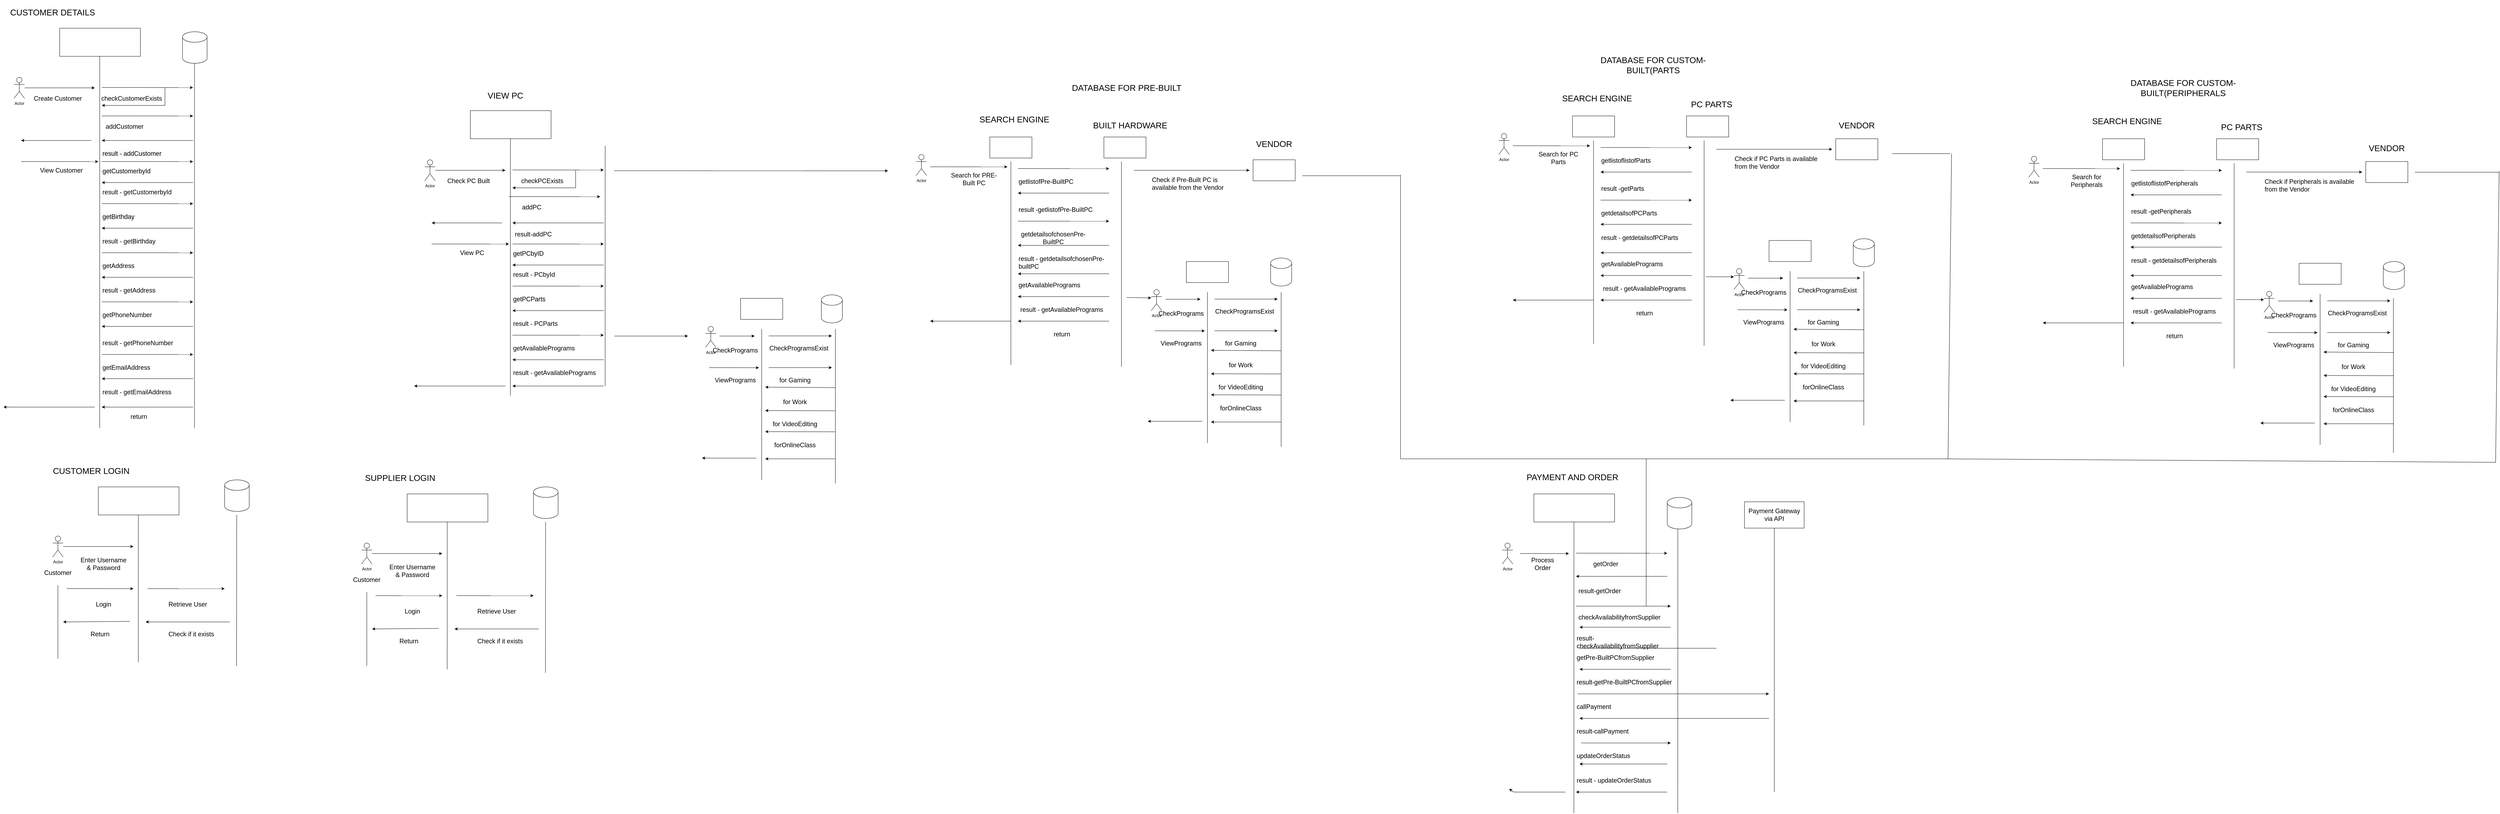 <mxfile version="15.5.9" type="device"><diagram id="3mOwwRvCC82Yl_4-s1kG" name="Page-1"><mxGraphModel dx="3220" dy="1323" grid="1" gridSize="10" guides="1" tooltips="1" connect="1" arrows="1" fold="1" page="1" pageScale="1" pageWidth="850" pageHeight="1100" math="0" shadow="0"><root><mxCell id="0"/><mxCell id="1" parent="0"/><mxCell id="9jORLsXTcojZt3yDe79q-11" style="edgeStyle=orthogonalEdgeStyle;rounded=0;orthogonalLoop=1;jettySize=auto;html=1;" parent="1" source="9jORLsXTcojZt3yDe79q-1" edge="1"><mxGeometry relative="1" as="geometry"><mxPoint x="-510" y="302.5" as="targetPoint"/></mxGeometry></mxCell><mxCell id="9jORLsXTcojZt3yDe79q-1" value="Actor" style="shape=umlActor;verticalLabelPosition=bottom;verticalAlign=top;html=1;outlineConnect=0;" parent="1" vertex="1"><mxGeometry x="-740" y="272.5" width="30" height="60" as="geometry"/></mxCell><mxCell id="9jORLsXTcojZt3yDe79q-3" value="" style="shape=cylinder3;whiteSpace=wrap;html=1;boundedLbl=1;backgroundOutline=1;size=15;" parent="1" vertex="1"><mxGeometry x="-260" y="142.5" width="70" height="90" as="geometry"/></mxCell><mxCell id="9jORLsXTcojZt3yDe79q-7" value="" style="endArrow=none;html=1;" parent="1" edge="1"><mxGeometry width="50" height="50" relative="1" as="geometry"><mxPoint x="-496" y="1272.5" as="sourcePoint"/><mxPoint x="-495.83" y="202.5" as="targetPoint"/></mxGeometry></mxCell><mxCell id="9jORLsXTcojZt3yDe79q-8" value="" style="rounded=0;whiteSpace=wrap;html=1;" parent="1" vertex="1"><mxGeometry x="-610" y="132.5" width="230" height="80" as="geometry"/></mxCell><mxCell id="9jORLsXTcojZt3yDe79q-9" value="" style="endArrow=none;html=1;" parent="1" edge="1"><mxGeometry width="50" height="50" relative="1" as="geometry"><mxPoint x="-226" y="1272.5" as="sourcePoint"/><mxPoint x="-225.83" y="232.5" as="targetPoint"/></mxGeometry></mxCell><mxCell id="9jORLsXTcojZt3yDe79q-14" value="" style="endArrow=classic;html=1;" parent="1" edge="1"><mxGeometry width="50" height="50" relative="1" as="geometry"><mxPoint x="-490" y="301.5" as="sourcePoint"/><mxPoint x="-230" y="301.67" as="targetPoint"/></mxGeometry></mxCell><mxCell id="9jORLsXTcojZt3yDe79q-16" value="" style="endArrow=classic;html=1;" parent="1" edge="1"><mxGeometry width="50" height="50" relative="1" as="geometry"><mxPoint x="-310" y="352.5" as="sourcePoint"/><mxPoint x="-490" y="352.5" as="targetPoint"/></mxGeometry></mxCell><mxCell id="9jORLsXTcojZt3yDe79q-21" value="" style="endArrow=none;html=1;" parent="1" edge="1"><mxGeometry width="50" height="50" relative="1" as="geometry"><mxPoint x="-310" y="352.5" as="sourcePoint"/><mxPoint x="-310" y="302.5" as="targetPoint"/></mxGeometry></mxCell><mxCell id="9jORLsXTcojZt3yDe79q-22" value="&lt;span style=&quot;font-size: 18px&quot;&gt;checkCustomerExists&lt;/span&gt;" style="text;html=1;strokeColor=none;fillColor=none;align=center;verticalAlign=middle;whiteSpace=wrap;rounded=0;" parent="1" vertex="1"><mxGeometry x="-440" y="297.5" width="70" height="70" as="geometry"/></mxCell><mxCell id="9jORLsXTcojZt3yDe79q-23" value="" style="endArrow=classic;html=1;" parent="1" edge="1"><mxGeometry width="50" height="50" relative="1" as="geometry"><mxPoint x="-490" y="382.5" as="sourcePoint"/><mxPoint x="-230" y="382.67" as="targetPoint"/></mxGeometry></mxCell><mxCell id="9jORLsXTcojZt3yDe79q-24" value="&lt;span style=&quot;font-size: 18px&quot;&gt;addCustomer&lt;/span&gt;" style="text;html=1;strokeColor=none;fillColor=none;align=center;verticalAlign=middle;whiteSpace=wrap;rounded=0;" parent="1" vertex="1"><mxGeometry x="-460" y="382.5" width="70" height="60" as="geometry"/></mxCell><mxCell id="9jORLsXTcojZt3yDe79q-26" value="" style="endArrow=classic;html=1;" parent="1" edge="1"><mxGeometry width="50" height="50" relative="1" as="geometry"><mxPoint x="-230" y="452.5" as="sourcePoint"/><mxPoint x="-490" y="452.5" as="targetPoint"/><Array as="points"><mxPoint x="-380" y="452.5"/></Array></mxGeometry></mxCell><mxCell id="9jORLsXTcojZt3yDe79q-27" value="" style="endArrow=classic;html=1;" parent="1" edge="1"><mxGeometry width="50" height="50" relative="1" as="geometry"><mxPoint x="-520" y="452.5" as="sourcePoint"/><mxPoint x="-720" y="452.5" as="targetPoint"/></mxGeometry></mxCell><mxCell id="9jORLsXTcojZt3yDe79q-28" value="&lt;span style=&quot;color: rgb(0 , 0 , 0) ; font-family: &amp;#34;helvetica&amp;#34; ; font-size: 18px ; font-style: normal ; font-weight: 400 ; letter-spacing: normal ; text-align: center ; text-indent: 0px ; text-transform: none ; word-spacing: 0px ; background-color: rgb(248 , 249 , 250) ; display: inline ; float: none&quot;&gt;result - addCustomer&lt;/span&gt;" style="text;whiteSpace=wrap;html=1;" parent="1" vertex="1"><mxGeometry x="-490" y="472.5" width="200" height="30" as="geometry"/></mxCell><mxCell id="9jORLsXTcojZt3yDe79q-30" value="" style="endArrow=classic;html=1;" parent="1" edge="1"><mxGeometry width="50" height="50" relative="1" as="geometry"><mxPoint x="-490" y="512.5" as="sourcePoint"/><mxPoint x="-230" y="512.67" as="targetPoint"/></mxGeometry></mxCell><mxCell id="9jORLsXTcojZt3yDe79q-31" value="" style="endArrow=classic;html=1;" parent="1" edge="1"><mxGeometry width="50" height="50" relative="1" as="geometry"><mxPoint x="-230" y="572.5" as="sourcePoint"/><mxPoint x="-490" y="572.5" as="targetPoint"/><Array as="points"><mxPoint x="-380" y="572.5"/></Array></mxGeometry></mxCell><mxCell id="9jORLsXTcojZt3yDe79q-32" value="" style="endArrow=classic;html=1;" parent="1" edge="1"><mxGeometry width="50" height="50" relative="1" as="geometry"><mxPoint x="-490" y="632.5" as="sourcePoint"/><mxPoint x="-230" y="632.67" as="targetPoint"/></mxGeometry></mxCell><mxCell id="9jORLsXTcojZt3yDe79q-33" value="" style="endArrow=classic;html=1;" parent="1" edge="1"><mxGeometry width="50" height="50" relative="1" as="geometry"><mxPoint x="-230" y="702.5" as="sourcePoint"/><mxPoint x="-490" y="702.5" as="targetPoint"/><Array as="points"><mxPoint x="-380" y="702.5"/></Array></mxGeometry></mxCell><mxCell id="9jORLsXTcojZt3yDe79q-34" value="" style="endArrow=classic;html=1;" parent="1" edge="1"><mxGeometry width="50" height="50" relative="1" as="geometry"><mxPoint x="-490" y="772.5" as="sourcePoint"/><mxPoint x="-230" y="772.67" as="targetPoint"/></mxGeometry></mxCell><mxCell id="9jORLsXTcojZt3yDe79q-36" value="" style="endArrow=classic;html=1;" parent="1" edge="1"><mxGeometry width="50" height="50" relative="1" as="geometry"><mxPoint x="-230" y="842.5" as="sourcePoint"/><mxPoint x="-490" y="842.5" as="targetPoint"/><Array as="points"><mxPoint x="-380" y="842.5"/></Array></mxGeometry></mxCell><mxCell id="9jORLsXTcojZt3yDe79q-38" value="" style="endArrow=classic;html=1;" parent="1" edge="1"><mxGeometry width="50" height="50" relative="1" as="geometry"><mxPoint x="-490" y="912.5" as="sourcePoint"/><mxPoint x="-230" y="912.67" as="targetPoint"/></mxGeometry></mxCell><mxCell id="9jORLsXTcojZt3yDe79q-39" value="" style="endArrow=classic;html=1;" parent="1" edge="1"><mxGeometry width="50" height="50" relative="1" as="geometry"><mxPoint x="-230" y="982.5" as="sourcePoint"/><mxPoint x="-490" y="982.5" as="targetPoint"/><Array as="points"><mxPoint x="-380" y="982.5"/></Array></mxGeometry></mxCell><mxCell id="9jORLsXTcojZt3yDe79q-40" value="&lt;span style=&quot;color: rgb(0 , 0 , 0) ; font-family: &amp;#34;helvetica&amp;#34; ; font-size: 18px ; font-style: normal ; font-weight: 400 ; letter-spacing: normal ; text-align: center ; text-indent: 0px ; text-transform: none ; word-spacing: 0px ; background-color: rgb(248 , 249 , 250) ; display: inline ; float: none&quot;&gt;getCustomerbyId&lt;/span&gt;" style="text;whiteSpace=wrap;html=1;" parent="1" vertex="1"><mxGeometry x="-490" y="522.5" width="200" height="30" as="geometry"/></mxCell><mxCell id="9jORLsXTcojZt3yDe79q-41" value="&lt;span style=&quot;font-family: &amp;#34;helvetica&amp;#34; ; font-size: 18px ; text-align: center&quot;&gt;result -&amp;nbsp;&lt;/span&gt;&lt;span style=&quot;font-family: &amp;#34;helvetica&amp;#34; ; font-size: 18px ; text-align: center&quot;&gt;getCustomerbyId&lt;/span&gt;" style="text;whiteSpace=wrap;html=1;" parent="1" vertex="1"><mxGeometry x="-490" y="582.5" width="220" height="30" as="geometry"/></mxCell><mxCell id="9jORLsXTcojZt3yDe79q-42" value="&lt;span style=&quot;color: rgb(0 , 0 , 0) ; font-family: &amp;#34;helvetica&amp;#34; ; font-size: 18px ; font-style: normal ; font-weight: 400 ; letter-spacing: normal ; text-align: center ; text-indent: 0px ; text-transform: none ; word-spacing: 0px ; background-color: rgb(248 , 249 , 250) ; display: inline ; float: none&quot;&gt;getBirthday&lt;/span&gt;" style="text;whiteSpace=wrap;html=1;" parent="1" vertex="1"><mxGeometry x="-490" y="652.5" width="200" height="30" as="geometry"/></mxCell><mxCell id="9jORLsXTcojZt3yDe79q-43" value="&lt;span style=&quot;font-family: &amp;#34;helvetica&amp;#34; ; font-size: 18px ; text-align: center&quot;&gt;result - getBirthday&lt;/span&gt;" style="text;whiteSpace=wrap;html=1;" parent="1" vertex="1"><mxGeometry x="-490" y="722.5" width="220" height="30" as="geometry"/></mxCell><mxCell id="9jORLsXTcojZt3yDe79q-44" value="&lt;span style=&quot;font-family: &amp;#34;helvetica&amp;#34; ; font-size: 18px ; text-align: center&quot;&gt;getAddress&lt;/span&gt;" style="text;whiteSpace=wrap;html=1;" parent="1" vertex="1"><mxGeometry x="-490" y="792.5" width="200" height="30" as="geometry"/></mxCell><mxCell id="9jORLsXTcojZt3yDe79q-45" value="&lt;span style=&quot;font-family: &amp;#34;helvetica&amp;#34; ; font-size: 18px ; text-align: center&quot;&gt;result - getAddress&lt;/span&gt;" style="text;whiteSpace=wrap;html=1;" parent="1" vertex="1"><mxGeometry x="-490" y="862.5" width="220" height="30" as="geometry"/></mxCell><mxCell id="9jORLsXTcojZt3yDe79q-47" value="&lt;span style=&quot;font-family: &amp;#34;helvetica&amp;#34; ; font-size: 18px ; text-align: center&quot;&gt;result - getPhoneNumber&lt;/span&gt;" style="text;whiteSpace=wrap;html=1;" parent="1" vertex="1"><mxGeometry x="-490" y="1012.5" width="220" height="30" as="geometry"/></mxCell><mxCell id="9jORLsXTcojZt3yDe79q-48" value="&lt;span style=&quot;font-family: &amp;#34;helvetica&amp;#34; ; font-size: 18px ; text-align: center&quot;&gt;getPhoneNumber&lt;/span&gt;" style="text;whiteSpace=wrap;html=1;" parent="1" vertex="1"><mxGeometry x="-490" y="932.5" width="200" height="30" as="geometry"/></mxCell><mxCell id="9jORLsXTcojZt3yDe79q-49" value="" style="endArrow=classic;html=1;" parent="1" edge="1"><mxGeometry width="50" height="50" relative="1" as="geometry"><mxPoint x="-490" y="1062.5" as="sourcePoint"/><mxPoint x="-230" y="1062.67" as="targetPoint"/></mxGeometry></mxCell><mxCell id="9jORLsXTcojZt3yDe79q-50" value="" style="endArrow=classic;html=1;" parent="1" edge="1"><mxGeometry width="50" height="50" relative="1" as="geometry"><mxPoint x="-230" y="1131.5" as="sourcePoint"/><mxPoint x="-490" y="1131.5" as="targetPoint"/><Array as="points"><mxPoint x="-380" y="1131.5"/></Array></mxGeometry></mxCell><mxCell id="9jORLsXTcojZt3yDe79q-53" value="&lt;span style=&quot;font-family: &amp;#34;helvetica&amp;#34; ; font-size: 18px ; text-align: center&quot;&gt;getEmailAddress&lt;/span&gt;" style="text;whiteSpace=wrap;html=1;" parent="1" vertex="1"><mxGeometry x="-490" y="1082.5" width="200" height="30" as="geometry"/></mxCell><mxCell id="9jORLsXTcojZt3yDe79q-54" value="&lt;span style=&quot;font-family: &amp;#34;helvetica&amp;#34; ; font-size: 18px ; text-align: center&quot;&gt;result - getEmailAddress&lt;/span&gt;" style="text;whiteSpace=wrap;html=1;" parent="1" vertex="1"><mxGeometry x="-490" y="1152.5" width="220" height="30" as="geometry"/></mxCell><mxCell id="9jORLsXTcojZt3yDe79q-56" value="&lt;span style=&quot;font-size: 18px&quot;&gt;View Customer&lt;/span&gt;" style="text;html=1;strokeColor=none;fillColor=none;align=center;verticalAlign=middle;whiteSpace=wrap;rounded=0;" parent="1" vertex="1"><mxGeometry x="-680" y="502.5" width="150" height="70" as="geometry"/></mxCell><mxCell id="9jORLsXTcojZt3yDe79q-57" value="" style="endArrow=classic;html=1;" parent="1" edge="1"><mxGeometry width="50" height="50" relative="1" as="geometry"><mxPoint x="-720" y="512.5" as="sourcePoint"/><mxPoint x="-500" y="512.67" as="targetPoint"/></mxGeometry></mxCell><mxCell id="9jORLsXTcojZt3yDe79q-60" value="&lt;span style=&quot;font-size: 18px&quot;&gt;Create Customer&lt;/span&gt;" style="text;html=1;strokeColor=none;fillColor=none;align=center;verticalAlign=middle;whiteSpace=wrap;rounded=0;" parent="1" vertex="1"><mxGeometry x="-700" y="297.5" width="170" height="70" as="geometry"/></mxCell><mxCell id="9jORLsXTcojZt3yDe79q-62" value="" style="endArrow=classic;html=1;" parent="1" edge="1"><mxGeometry width="50" height="50" relative="1" as="geometry"><mxPoint x="-230" y="1212.5" as="sourcePoint"/><mxPoint x="-490" y="1212.5" as="targetPoint"/><Array as="points"><mxPoint x="-380" y="1212.5"/></Array></mxGeometry></mxCell><mxCell id="9jORLsXTcojZt3yDe79q-63" value="&lt;span style=&quot;font-family: &amp;#34;helvetica&amp;#34; ; font-size: 18px ; text-align: center&quot;&gt;return&lt;/span&gt;" style="text;whiteSpace=wrap;html=1;" parent="1" vertex="1"><mxGeometry x="-410" y="1222.5" width="220" height="30" as="geometry"/></mxCell><mxCell id="9jORLsXTcojZt3yDe79q-64" value="" style="endArrow=classic;html=1;" parent="1" edge="1"><mxGeometry width="50" height="50" relative="1" as="geometry"><mxPoint x="-510" y="1212.5" as="sourcePoint"/><mxPoint x="-770" y="1212.5" as="targetPoint"/><Array as="points"><mxPoint x="-660" y="1212.5"/><mxPoint x="-710" y="1212.5"/><mxPoint x="-740" y="1212.5"/></Array></mxGeometry></mxCell><mxCell id="9jORLsXTcojZt3yDe79q-65" value="&lt;font style=&quot;font-size: 24px&quot;&gt;CUSTOMER DETAILS&lt;/font&gt;" style="text;html=1;strokeColor=none;fillColor=none;align=center;verticalAlign=middle;whiteSpace=wrap;rounded=0;" parent="1" vertex="1"><mxGeometry x="-780" y="52.5" width="300" height="70" as="geometry"/></mxCell><mxCell id="9jORLsXTcojZt3yDe79q-150" style="edgeStyle=orthogonalEdgeStyle;rounded=0;orthogonalLoop=1;jettySize=auto;html=1;" parent="1" source="9jORLsXTcojZt3yDe79q-151" edge="1"><mxGeometry relative="1" as="geometry"><mxPoint x="660" y="537.5" as="targetPoint"/></mxGeometry></mxCell><mxCell id="9jORLsXTcojZt3yDe79q-151" value="Actor" style="shape=umlActor;verticalLabelPosition=bottom;verticalAlign=top;html=1;outlineConnect=0;" parent="1" vertex="1"><mxGeometry x="430" y="507.5" width="30" height="60" as="geometry"/></mxCell><mxCell id="9jORLsXTcojZt3yDe79q-153" value="" style="endArrow=none;html=1;" parent="1" edge="1"><mxGeometry width="50" height="50" relative="1" as="geometry"><mxPoint x="674" y="1180" as="sourcePoint"/><mxPoint x="674.17" y="437.5" as="targetPoint"/></mxGeometry></mxCell><mxCell id="9jORLsXTcojZt3yDe79q-154" value="" style="rounded=0;whiteSpace=wrap;html=1;" parent="1" vertex="1"><mxGeometry x="560" y="367.5" width="230" height="80" as="geometry"/></mxCell><mxCell id="9jORLsXTcojZt3yDe79q-155" value="" style="endArrow=none;html=1;" parent="1" edge="1"><mxGeometry width="50" height="50" relative="1" as="geometry"><mxPoint x="944" y="1152.5" as="sourcePoint"/><mxPoint x="944.17" y="467.5" as="targetPoint"/></mxGeometry></mxCell><mxCell id="9jORLsXTcojZt3yDe79q-156" value="" style="endArrow=classic;html=1;" parent="1" edge="1"><mxGeometry width="50" height="50" relative="1" as="geometry"><mxPoint x="680" y="536.5" as="sourcePoint"/><mxPoint x="940" y="536.67" as="targetPoint"/></mxGeometry></mxCell><mxCell id="9jORLsXTcojZt3yDe79q-157" value="" style="endArrow=classic;html=1;" parent="1" edge="1"><mxGeometry width="50" height="50" relative="1" as="geometry"><mxPoint x="860" y="587.5" as="sourcePoint"/><mxPoint x="680" y="587.5" as="targetPoint"/></mxGeometry></mxCell><mxCell id="9jORLsXTcojZt3yDe79q-158" value="" style="endArrow=none;html=1;" parent="1" edge="1"><mxGeometry width="50" height="50" relative="1" as="geometry"><mxPoint x="860" y="587.5" as="sourcePoint"/><mxPoint x="860" y="537.5" as="targetPoint"/></mxGeometry></mxCell><mxCell id="9jORLsXTcojZt3yDe79q-160" value="&lt;span style=&quot;font-size: 18px&quot;&gt;checkPCExists&lt;/span&gt;" style="text;html=1;strokeColor=none;fillColor=none;align=center;verticalAlign=middle;whiteSpace=wrap;rounded=0;" parent="1" vertex="1"><mxGeometry x="730" y="532.5" width="70" height="70" as="geometry"/></mxCell><mxCell id="9jORLsXTcojZt3yDe79q-161" value="" style="endArrow=classic;html=1;" parent="1" edge="1"><mxGeometry width="50" height="50" relative="1" as="geometry"><mxPoint x="670" y="612.5" as="sourcePoint"/><mxPoint x="930" y="612.67" as="targetPoint"/></mxGeometry></mxCell><mxCell id="9jORLsXTcojZt3yDe79q-162" value="&lt;span style=&quot;font-size: 18px&quot;&gt;addPC&lt;/span&gt;" style="text;html=1;strokeColor=none;fillColor=none;align=center;verticalAlign=middle;whiteSpace=wrap;rounded=0;" parent="1" vertex="1"><mxGeometry x="700" y="607.5" width="70" height="70" as="geometry"/></mxCell><mxCell id="9jORLsXTcojZt3yDe79q-163" value="" style="endArrow=classic;html=1;" parent="1" edge="1"><mxGeometry width="50" height="50" relative="1" as="geometry"><mxPoint x="940" y="687.5" as="sourcePoint"/><mxPoint x="680" y="687.5" as="targetPoint"/><Array as="points"><mxPoint x="790" y="687.5"/></Array></mxGeometry></mxCell><mxCell id="9jORLsXTcojZt3yDe79q-164" value="" style="endArrow=classic;html=1;" parent="1" edge="1"><mxGeometry width="50" height="50" relative="1" as="geometry"><mxPoint x="650" y="687.5" as="sourcePoint"/><mxPoint x="450" y="687.5" as="targetPoint"/></mxGeometry></mxCell><mxCell id="9jORLsXTcojZt3yDe79q-165" value="&lt;span style=&quot;font-family: &amp;#34;helvetica&amp;#34; ; font-size: 18px ; text-align: center&quot;&gt;result-addPC&lt;/span&gt;" style="text;whiteSpace=wrap;html=1;" parent="1" vertex="1"><mxGeometry x="685" y="702.5" width="200" height="30" as="geometry"/></mxCell><mxCell id="9jORLsXTcojZt3yDe79q-166" value="" style="endArrow=classic;html=1;" parent="1" edge="1"><mxGeometry width="50" height="50" relative="1" as="geometry"><mxPoint x="680" y="747.5" as="sourcePoint"/><mxPoint x="940" y="747.67" as="targetPoint"/></mxGeometry></mxCell><mxCell id="9jORLsXTcojZt3yDe79q-167" value="" style="endArrow=classic;html=1;" parent="1" edge="1"><mxGeometry width="50" height="50" relative="1" as="geometry"><mxPoint x="940" y="807.5" as="sourcePoint"/><mxPoint x="680" y="807.5" as="targetPoint"/><Array as="points"><mxPoint x="790" y="807.5"/></Array></mxGeometry></mxCell><mxCell id="9jORLsXTcojZt3yDe79q-168" value="" style="endArrow=classic;html=1;" parent="1" edge="1"><mxGeometry width="50" height="50" relative="1" as="geometry"><mxPoint x="680" y="867.5" as="sourcePoint"/><mxPoint x="940" y="867.67" as="targetPoint"/></mxGeometry></mxCell><mxCell id="9jORLsXTcojZt3yDe79q-169" value="" style="endArrow=classic;html=1;" parent="1" edge="1"><mxGeometry width="50" height="50" relative="1" as="geometry"><mxPoint x="940" y="937.5" as="sourcePoint"/><mxPoint x="680" y="937.5" as="targetPoint"/><Array as="points"><mxPoint x="790" y="937.5"/></Array></mxGeometry></mxCell><mxCell id="9jORLsXTcojZt3yDe79q-170" value="" style="endArrow=classic;html=1;" parent="1" edge="1"><mxGeometry width="50" height="50" relative="1" as="geometry"><mxPoint x="680" y="1007.5" as="sourcePoint"/><mxPoint x="940" y="1007.67" as="targetPoint"/></mxGeometry></mxCell><mxCell id="9jORLsXTcojZt3yDe79q-171" value="" style="endArrow=classic;html=1;" parent="1" edge="1"><mxGeometry width="50" height="50" relative="1" as="geometry"><mxPoint x="940" y="1077.5" as="sourcePoint"/><mxPoint x="680" y="1077.5" as="targetPoint"/><Array as="points"><mxPoint x="790" y="1077.5"/></Array></mxGeometry></mxCell><mxCell id="9jORLsXTcojZt3yDe79q-174" value="&lt;span style=&quot;color: rgb(0 , 0 , 0) ; font-family: &amp;#34;helvetica&amp;#34; ; font-size: 18px ; font-style: normal ; font-weight: 400 ; letter-spacing: normal ; text-align: center ; text-indent: 0px ; text-transform: none ; word-spacing: 0px ; background-color: rgb(248 , 249 , 250) ; display: inline ; float: none&quot;&gt;getPCbyID&lt;/span&gt;" style="text;whiteSpace=wrap;html=1;" parent="1" vertex="1"><mxGeometry x="680" y="757.5" width="200" height="30" as="geometry"/></mxCell><mxCell id="9jORLsXTcojZt3yDe79q-175" value="&lt;span style=&quot;font-family: &amp;#34;helvetica&amp;#34; ; font-size: 18px ; text-align: center&quot;&gt;result - PCb&lt;/span&gt;&lt;span style=&quot;font-family: &amp;#34;helvetica&amp;#34; ; font-size: 18px ; text-align: center&quot;&gt;yId&lt;/span&gt;" style="text;whiteSpace=wrap;html=1;" parent="1" vertex="1"><mxGeometry x="680" y="817.5" width="220" height="30" as="geometry"/></mxCell><mxCell id="9jORLsXTcojZt3yDe79q-176" value="&lt;span style=&quot;color: rgb(0 , 0 , 0) ; font-family: &amp;#34;helvetica&amp;#34; ; font-size: 18px ; font-style: normal ; font-weight: 400 ; letter-spacing: normal ; text-align: center ; text-indent: 0px ; text-transform: none ; word-spacing: 0px ; background-color: rgb(248 , 249 , 250) ; display: inline ; float: none&quot;&gt;getPCParts&lt;/span&gt;" style="text;whiteSpace=wrap;html=1;" parent="1" vertex="1"><mxGeometry x="680" y="887.5" width="200" height="30" as="geometry"/></mxCell><mxCell id="9jORLsXTcojZt3yDe79q-177" value="&lt;span style=&quot;font-family: &amp;#34;helvetica&amp;#34; ; font-size: 18px ; text-align: center&quot;&gt;result - PCParts&lt;/span&gt;" style="text;whiteSpace=wrap;html=1;" parent="1" vertex="1"><mxGeometry x="680" y="957.5" width="220" height="30" as="geometry"/></mxCell><mxCell id="9jORLsXTcojZt3yDe79q-178" value="&lt;span style=&quot;font-family: &amp;#34;helvetica&amp;#34; ; font-size: 18px ; text-align: center&quot;&gt;getAvailablePrograms&lt;/span&gt;" style="text;whiteSpace=wrap;html=1;" parent="1" vertex="1"><mxGeometry x="680" y="1027.5" width="200" height="30" as="geometry"/></mxCell><mxCell id="9jORLsXTcojZt3yDe79q-179" value="&lt;span style=&quot;font-family: &amp;#34;helvetica&amp;#34; ; font-size: 18px ; text-align: center&quot;&gt;result - getAvailablePrograms&lt;/span&gt;" style="text;whiteSpace=wrap;html=1;" parent="1" vertex="1"><mxGeometry x="680" y="1097.5" width="240" height="30" as="geometry"/></mxCell><mxCell id="9jORLsXTcojZt3yDe79q-186" value="&lt;span style=&quot;font-size: 18px&quot;&gt;View PC&lt;/span&gt;" style="text;html=1;strokeColor=none;fillColor=none;align=center;verticalAlign=middle;whiteSpace=wrap;rounded=0;" parent="1" vertex="1"><mxGeometry x="490" y="737.5" width="150" height="70" as="geometry"/></mxCell><mxCell id="9jORLsXTcojZt3yDe79q-187" value="" style="endArrow=classic;html=1;" parent="1" edge="1"><mxGeometry width="50" height="50" relative="1" as="geometry"><mxPoint x="450" y="747.5" as="sourcePoint"/><mxPoint x="670" y="747.67" as="targetPoint"/></mxGeometry></mxCell><mxCell id="9jORLsXTcojZt3yDe79q-188" value="&lt;span style=&quot;font-size: 18px&quot;&gt;Check PC Built&lt;br&gt;&lt;/span&gt;" style="text;html=1;strokeColor=none;fillColor=none;align=center;verticalAlign=middle;whiteSpace=wrap;rounded=0;" parent="1" vertex="1"><mxGeometry x="470" y="532.5" width="170" height="70" as="geometry"/></mxCell><mxCell id="9jORLsXTcojZt3yDe79q-192" value="&lt;span style=&quot;font-size: 24px&quot;&gt;VIEW PC&lt;/span&gt;" style="text;html=1;strokeColor=none;fillColor=none;align=center;verticalAlign=middle;whiteSpace=wrap;rounded=0;" parent="1" vertex="1"><mxGeometry x="510" y="290" width="300" height="70" as="geometry"/></mxCell><mxCell id="9jORLsXTcojZt3yDe79q-290" value="&lt;span style=&quot;font-size: 24px&quot;&gt;DATABASE FOR PRE-BUILT&lt;/span&gt;" style="text;html=1;strokeColor=none;fillColor=none;align=center;verticalAlign=middle;whiteSpace=wrap;rounded=0;" parent="1" vertex="1"><mxGeometry x="2250" y="267.5" width="360" height="70" as="geometry"/></mxCell><mxCell id="vSO5zF4kdLPKXyrMJLx4-107" value="" style="endArrow=classic;html=1;rounded=0;strokeWidth=1;" parent="1" edge="1"><mxGeometry width="50" height="50" relative="1" as="geometry"><mxPoint x="970" y="538.75" as="sourcePoint"/><mxPoint x="1750" y="539" as="targetPoint"/></mxGeometry></mxCell><mxCell id="vSO5zF4kdLPKXyrMJLx4-108" value="" style="endArrow=classic;html=1;" parent="1" edge="1"><mxGeometry width="50" height="50" relative="1" as="geometry"><mxPoint x="940" y="1152.5" as="sourcePoint"/><mxPoint x="680" y="1152.5" as="targetPoint"/><Array as="points"><mxPoint x="790" y="1152.5"/></Array></mxGeometry></mxCell><mxCell id="vSO5zF4kdLPKXyrMJLx4-109" value="" style="endArrow=classic;html=1;" parent="1" edge="1"><mxGeometry width="50" height="50" relative="1" as="geometry"><mxPoint x="660" y="1152.5" as="sourcePoint"/><mxPoint x="400" y="1152.5" as="targetPoint"/><Array as="points"><mxPoint x="510" y="1152.5"/><mxPoint x="460" y="1152.5"/><mxPoint x="430" y="1152.5"/></Array></mxGeometry></mxCell><mxCell id="vSO5zF4kdLPKXyrMJLx4-120" value="Actor" style="shape=umlActor;verticalLabelPosition=bottom;verticalAlign=top;html=1;outlineConnect=0;" parent="1" vertex="1"><mxGeometry x="3500" y="1600" width="30" height="60" as="geometry"/></mxCell><mxCell id="vSO5zF4kdLPKXyrMJLx4-129" value="" style="endArrow=classic;html=1;rounded=0;strokeWidth=1;" parent="1" edge="1"><mxGeometry width="50" height="50" relative="1" as="geometry"><mxPoint x="970" y="1010" as="sourcePoint"/><mxPoint x="1180" y="1010" as="targetPoint"/></mxGeometry></mxCell><mxCell id="vSO5zF4kdLPKXyrMJLx4-130" value="" style="shape=cylinder3;whiteSpace=wrap;html=1;boundedLbl=1;backgroundOutline=1;size=15;" parent="1" vertex="1"><mxGeometry x="1560" y="892.5" width="60" height="80" as="geometry"/></mxCell><mxCell id="vSO5zF4kdLPKXyrMJLx4-131" value="Actor" style="shape=umlActor;verticalLabelPosition=bottom;verticalAlign=top;html=1;outlineConnect=0;" parent="1" vertex="1"><mxGeometry x="1230" y="982.5" width="30" height="60" as="geometry"/></mxCell><mxCell id="vSO5zF4kdLPKXyrMJLx4-133" value="" style="endArrow=classic;html=1;rounded=0;strokeWidth=1;" parent="1" edge="1"><mxGeometry width="50" height="50" relative="1" as="geometry"><mxPoint x="1410" y="1009.64" as="sourcePoint"/><mxPoint x="1590" y="1009.64" as="targetPoint"/></mxGeometry></mxCell><mxCell id="vSO5zF4kdLPKXyrMJLx4-134" value="" style="rounded=0;whiteSpace=wrap;html=1;" parent="1" vertex="1"><mxGeometry x="1330" y="902.5" width="120" height="60" as="geometry"/></mxCell><mxCell id="vSO5zF4kdLPKXyrMJLx4-136" value="" style="endArrow=classic;html=1;rounded=0;strokeWidth=1;" parent="1" edge="1"><mxGeometry width="50" height="50" relative="1" as="geometry"><mxPoint x="1270" y="1010" as="sourcePoint"/><mxPoint x="1370" y="1010" as="targetPoint"/></mxGeometry></mxCell><mxCell id="vSO5zF4kdLPKXyrMJLx4-137" value="" style="endArrow=none;html=1;rounded=0;strokeWidth=1;" parent="1" edge="1"><mxGeometry width="50" height="50" relative="1" as="geometry"><mxPoint x="1390" y="1420" as="sourcePoint"/><mxPoint x="1390" y="990" as="targetPoint"/></mxGeometry></mxCell><mxCell id="vSO5zF4kdLPKXyrMJLx4-138" value="" style="endArrow=none;html=1;rounded=0;strokeWidth=1;" parent="1" edge="1"><mxGeometry width="50" height="50" relative="1" as="geometry"><mxPoint x="1600" y="1430" as="sourcePoint"/><mxPoint x="1600" y="990" as="targetPoint"/></mxGeometry></mxCell><mxCell id="vSO5zF4kdLPKXyrMJLx4-139" value="&lt;span style=&quot;font-family: &amp;#34;helvetica&amp;#34; ; font-size: 18px ; text-align: center&quot;&gt;CheckProgramsExist&lt;/span&gt;" style="text;whiteSpace=wrap;html=1;" parent="1" vertex="1"><mxGeometry x="1410" y="1027.5" width="200" height="30" as="geometry"/></mxCell><mxCell id="vSO5zF4kdLPKXyrMJLx4-140" value="&lt;span style=&quot;font-size: 18px&quot;&gt;CheckPrograms&lt;br&gt;&lt;/span&gt;" style="text;html=1;strokeColor=none;fillColor=none;align=center;verticalAlign=middle;whiteSpace=wrap;rounded=0;" parent="1" vertex="1"><mxGeometry x="1230" y="1012.5" width="170" height="77.5" as="geometry"/></mxCell><mxCell id="vSO5zF4kdLPKXyrMJLx4-141" value="" style="endArrow=classic;html=1;rounded=0;strokeWidth=1;entryX=0.896;entryY=1.133;entryDx=0;entryDy=0;entryPerimeter=0;" parent="1" target="vSO5zF4kdLPKXyrMJLx4-140" edge="1"><mxGeometry width="50" height="50" relative="1" as="geometry"><mxPoint x="1240" y="1100" as="sourcePoint"/><mxPoint x="1070" y="950" as="targetPoint"/></mxGeometry></mxCell><mxCell id="vSO5zF4kdLPKXyrMJLx4-142" value="&lt;span style=&quot;font-size: 18px&quot;&gt;ViewPrograms&lt;br&gt;&lt;/span&gt;" style="text;html=1;strokeColor=none;fillColor=none;align=center;verticalAlign=middle;whiteSpace=wrap;rounded=0;" parent="1" vertex="1"><mxGeometry x="1230" y="1097.5" width="170" height="77.5" as="geometry"/></mxCell><mxCell id="vSO5zF4kdLPKXyrMJLx4-143" value="" style="endArrow=classic;html=1;rounded=0;strokeWidth=1;" parent="1" edge="1"><mxGeometry width="50" height="50" relative="1" as="geometry"><mxPoint x="1410" y="1100" as="sourcePoint"/><mxPoint x="1590" y="1100" as="targetPoint"/></mxGeometry></mxCell><mxCell id="vSO5zF4kdLPKXyrMJLx4-144" value="&lt;span style=&quot;font-size: 18px&quot;&gt;for Gaming&lt;br&gt;&lt;/span&gt;" style="text;html=1;strokeColor=none;fillColor=none;align=center;verticalAlign=middle;whiteSpace=wrap;rounded=0;" parent="1" vertex="1"><mxGeometry x="1400" y="1097.5" width="170" height="77.5" as="geometry"/></mxCell><mxCell id="vSO5zF4kdLPKXyrMJLx4-145" value="&lt;span style=&quot;font-size: 18px&quot;&gt;for Work&lt;br&gt;&lt;/span&gt;" style="text;html=1;strokeColor=none;fillColor=none;align=center;verticalAlign=middle;whiteSpace=wrap;rounded=0;" parent="1" vertex="1"><mxGeometry x="1400" y="1158.75" width="170" height="77.5" as="geometry"/></mxCell><mxCell id="vSO5zF4kdLPKXyrMJLx4-146" value="&lt;span style=&quot;font-size: 18px&quot;&gt;for VideoEditing&lt;br&gt;&lt;/span&gt;" style="text;html=1;strokeColor=none;fillColor=none;align=center;verticalAlign=middle;whiteSpace=wrap;rounded=0;" parent="1" vertex="1"><mxGeometry x="1400" y="1222.5" width="170" height="77.5" as="geometry"/></mxCell><mxCell id="vSO5zF4kdLPKXyrMJLx4-147" value="&lt;span style=&quot;font-size: 18px&quot;&gt;forOnlineClass&lt;br&gt;&lt;/span&gt;" style="text;html=1;strokeColor=none;fillColor=none;align=center;verticalAlign=middle;whiteSpace=wrap;rounded=0;" parent="1" vertex="1"><mxGeometry x="1400" y="1282.5" width="170" height="77.5" as="geometry"/></mxCell><mxCell id="vSO5zF4kdLPKXyrMJLx4-148" value="" style="endArrow=classic;html=1;rounded=0;strokeWidth=1;entryX=0;entryY=0.75;entryDx=0;entryDy=0;" parent="1" target="vSO5zF4kdLPKXyrMJLx4-144" edge="1"><mxGeometry width="50" height="50" relative="1" as="geometry"><mxPoint x="1600" y="1157" as="sourcePoint"/><mxPoint x="1560" y="1170" as="targetPoint"/></mxGeometry></mxCell><mxCell id="vSO5zF4kdLPKXyrMJLx4-149" value="" style="endArrow=classic;html=1;rounded=0;strokeWidth=1;entryX=0;entryY=0;entryDx=0;entryDy=0;" parent="1" target="vSO5zF4kdLPKXyrMJLx4-146" edge="1"><mxGeometry width="50" height="50" relative="1" as="geometry"><mxPoint x="1600" y="1223" as="sourcePoint"/><mxPoint x="1560" y="1170" as="targetPoint"/></mxGeometry></mxCell><mxCell id="vSO5zF4kdLPKXyrMJLx4-150" value="" style="endArrow=classic;html=1;rounded=0;strokeWidth=1;entryX=0;entryY=0;entryDx=0;entryDy=0;" parent="1" target="vSO5zF4kdLPKXyrMJLx4-147" edge="1"><mxGeometry width="50" height="50" relative="1" as="geometry"><mxPoint x="1600" y="1283" as="sourcePoint"/><mxPoint x="1560" y="1170" as="targetPoint"/></mxGeometry></mxCell><mxCell id="vSO5zF4kdLPKXyrMJLx4-151" value="" style="endArrow=classic;html=1;rounded=0;strokeWidth=1;entryX=0;entryY=1;entryDx=0;entryDy=0;" parent="1" target="vSO5zF4kdLPKXyrMJLx4-147" edge="1"><mxGeometry width="50" height="50" relative="1" as="geometry"><mxPoint x="1600" y="1360" as="sourcePoint"/><mxPoint x="1560" y="1170" as="targetPoint"/></mxGeometry></mxCell><mxCell id="vSO5zF4kdLPKXyrMJLx4-187" style="edgeStyle=orthogonalEdgeStyle;rounded=0;orthogonalLoop=1;jettySize=auto;html=1;" parent="1" edge="1"><mxGeometry relative="1" as="geometry"><mxPoint x="3690" y="1630" as="targetPoint"/><mxPoint x="3550" y="1630" as="sourcePoint"/></mxGeometry></mxCell><mxCell id="vSO5zF4kdLPKXyrMJLx4-189" value="" style="shape=cylinder3;whiteSpace=wrap;html=1;boundedLbl=1;backgroundOutline=1;size=15;" parent="1" vertex="1"><mxGeometry x="3970" y="1470" width="70" height="90" as="geometry"/></mxCell><mxCell id="vSO5zF4kdLPKXyrMJLx4-190" value="" style="endArrow=none;html=1;" parent="1" edge="1"><mxGeometry width="50" height="50" relative="1" as="geometry"><mxPoint x="3704" y="2370" as="sourcePoint"/><mxPoint x="3704.17" y="1530" as="targetPoint"/></mxGeometry></mxCell><mxCell id="vSO5zF4kdLPKXyrMJLx4-191" value="" style="rounded=0;whiteSpace=wrap;html=1;" parent="1" vertex="1"><mxGeometry x="3590" y="1460" width="230" height="80" as="geometry"/></mxCell><mxCell id="vSO5zF4kdLPKXyrMJLx4-192" value="" style="endArrow=none;html=1;" parent="1" edge="1"><mxGeometry width="50" height="50" relative="1" as="geometry"><mxPoint x="4000" y="2370" as="sourcePoint"/><mxPoint x="4000.17" y="1560" as="targetPoint"/></mxGeometry></mxCell><mxCell id="vSO5zF4kdLPKXyrMJLx4-193" value="" style="endArrow=classic;html=1;" parent="1" edge="1"><mxGeometry width="50" height="50" relative="1" as="geometry"><mxPoint x="3710" y="1629" as="sourcePoint"/><mxPoint x="3970" y="1629.17" as="targetPoint"/></mxGeometry></mxCell><mxCell id="vSO5zF4kdLPKXyrMJLx4-194" value="&lt;span style=&quot;font-size: 18px&quot;&gt;getOrder&lt;/span&gt;" style="text;html=1;strokeColor=none;fillColor=none;align=center;verticalAlign=middle;whiteSpace=wrap;rounded=0;" parent="1" vertex="1"><mxGeometry x="3760" y="1625" width="70" height="70" as="geometry"/></mxCell><mxCell id="vSO5zF4kdLPKXyrMJLx4-195" value="" style="endArrow=classic;html=1;" parent="1" edge="1"><mxGeometry width="50" height="50" relative="1" as="geometry"><mxPoint x="3710" y="1780" as="sourcePoint"/><mxPoint x="3980" y="1780" as="targetPoint"/></mxGeometry></mxCell><mxCell id="vSO5zF4kdLPKXyrMJLx4-196" value="" style="endArrow=classic;html=1;" parent="1" edge="1"><mxGeometry width="50" height="50" relative="1" as="geometry"><mxPoint x="3970" y="1695" as="sourcePoint"/><mxPoint x="3710" y="1695" as="targetPoint"/><Array as="points"><mxPoint x="3820" y="1695"/></Array></mxGeometry></mxCell><mxCell id="vSO5zF4kdLPKXyrMJLx4-197" value="&lt;div style=&quot;text-align: center&quot;&gt;&lt;font face=&quot;helvetica&quot;&gt;&lt;span style=&quot;font-size: 18px&quot;&gt;checkAvailabilityfromSupplier&lt;/span&gt;&lt;/font&gt;&lt;/div&gt;" style="text;whiteSpace=wrap;html=1;" parent="1" vertex="1"><mxGeometry x="3715" y="1795" width="200" height="30" as="geometry"/></mxCell><mxCell id="vSO5zF4kdLPKXyrMJLx4-198" value="" style="endArrow=classic;html=1;" parent="1" edge="1"><mxGeometry width="50" height="50" relative="1" as="geometry"><mxPoint x="3980" y="1840" as="sourcePoint"/><mxPoint x="3720" y="1840" as="targetPoint"/></mxGeometry></mxCell><mxCell id="vSO5zF4kdLPKXyrMJLx4-199" value="" style="endArrow=classic;html=1;" parent="1" edge="1"><mxGeometry width="50" height="50" relative="1" as="geometry"><mxPoint x="3980" y="1960" as="sourcePoint"/><mxPoint x="3720" y="1960" as="targetPoint"/></mxGeometry></mxCell><mxCell id="vSO5zF4kdLPKXyrMJLx4-200" value="" style="endArrow=classic;html=1;" parent="1" edge="1"><mxGeometry width="50" height="50" relative="1" as="geometry"><mxPoint x="3970" y="2030" as="sourcePoint"/><mxPoint x="4260" y="2030" as="targetPoint"/><Array as="points"><mxPoint x="3710" y="2030"/></Array></mxGeometry></mxCell><mxCell id="vSO5zF4kdLPKXyrMJLx4-201" value="" style="endArrow=classic;html=1;" parent="1" edge="1"><mxGeometry width="50" height="50" relative="1" as="geometry"><mxPoint x="4260" y="2100" as="sourcePoint"/><mxPoint x="3720" y="2100" as="targetPoint"/></mxGeometry></mxCell><mxCell id="vSO5zF4kdLPKXyrMJLx4-202" value="" style="endArrow=classic;html=1;" parent="1" edge="1"><mxGeometry width="50" height="50" relative="1" as="geometry"><mxPoint x="3970" y="2170" as="sourcePoint"/><mxPoint x="3980" y="2170" as="targetPoint"/><Array as="points"><mxPoint x="3720" y="2170"/></Array></mxGeometry></mxCell><mxCell id="vSO5zF4kdLPKXyrMJLx4-203" value="" style="endArrow=classic;html=1;" parent="1" edge="1"><mxGeometry width="50" height="50" relative="1" as="geometry"><mxPoint x="3970" y="2230" as="sourcePoint"/><mxPoint x="3720" y="2230" as="targetPoint"/></mxGeometry></mxCell><mxCell id="vSO5zF4kdLPKXyrMJLx4-204" value="" style="endArrow=classic;html=1;" parent="1" edge="1"><mxGeometry width="50" height="50" relative="1" as="geometry"><mxPoint x="3970" y="2310" as="sourcePoint"/><mxPoint x="3710" y="2310" as="targetPoint"/><Array as="points"><mxPoint x="3820" y="2310"/></Array></mxGeometry></mxCell><mxCell id="vSO5zF4kdLPKXyrMJLx4-205" value="&lt;div style=&quot;text-align: center&quot;&gt;&lt;span style=&quot;font-size: 18px&quot;&gt;&lt;font face=&quot;helvetica&quot;&gt;getPre-BuiltPCfromSupplier&lt;/font&gt;&lt;/span&gt;&lt;/div&gt;" style="text;whiteSpace=wrap;html=1;" parent="1" vertex="1"><mxGeometry x="3710" y="1910" width="250" height="30" as="geometry"/></mxCell><mxCell id="vSO5zF4kdLPKXyrMJLx4-206" value="&lt;span style=&quot;color: rgb(0 , 0 , 0) ; font-family: &amp;#34;helvetica&amp;#34; ; font-size: 18px ; font-style: normal ; font-weight: 400 ; letter-spacing: normal ; text-align: center ; text-indent: 0px ; text-transform: none ; word-spacing: 0px ; background-color: rgb(248 , 249 , 250) ; display: inline ; float: none&quot;&gt;result-getPre-BuiltPCfromSupplier&lt;/span&gt;" style="text;whiteSpace=wrap;html=1;" parent="1" vertex="1"><mxGeometry x="3710" y="1980" width="290" height="30" as="geometry"/></mxCell><mxCell id="vSO5zF4kdLPKXyrMJLx4-207" value="&lt;span style=&quot;font-family: &amp;#34;helvetica&amp;#34; ; font-size: 18px ; text-align: center&quot;&gt;callPayment&lt;/span&gt;" style="text;whiteSpace=wrap;html=1;" parent="1" vertex="1"><mxGeometry x="3710" y="2050" width="220" height="30" as="geometry"/></mxCell><mxCell id="vSO5zF4kdLPKXyrMJLx4-208" value="&lt;span style=&quot;font-family: &amp;#34;helvetica&amp;#34; ; font-size: 18px ; text-align: center&quot;&gt;result-callPayment&lt;/span&gt;" style="text;whiteSpace=wrap;html=1;" parent="1" vertex="1"><mxGeometry x="3710" y="2120" width="200" height="30" as="geometry"/></mxCell><mxCell id="vSO5zF4kdLPKXyrMJLx4-209" value="&lt;span style=&quot;font-family: &amp;#34;helvetica&amp;#34; ; font-size: 18px ; text-align: center&quot;&gt;updateOrderStatus&lt;/span&gt;" style="text;whiteSpace=wrap;html=1;" parent="1" vertex="1"><mxGeometry x="3710" y="2190" width="240" height="30" as="geometry"/></mxCell><mxCell id="vSO5zF4kdLPKXyrMJLx4-210" value="&lt;span style=&quot;font-family: &amp;#34;helvetica&amp;#34; ; font-size: 18px ; text-align: center&quot;&gt;result - updateOrderStatus&lt;/span&gt;" style="text;whiteSpace=wrap;html=1;" parent="1" vertex="1"><mxGeometry x="3710" y="2260" width="230" height="30" as="geometry"/></mxCell><mxCell id="vSO5zF4kdLPKXyrMJLx4-211" value="&lt;span style=&quot;font-size: 18px&quot;&gt;Process Order&lt;br&gt;&lt;/span&gt;" style="text;html=1;strokeColor=none;fillColor=none;align=center;verticalAlign=middle;whiteSpace=wrap;rounded=0;" parent="1" vertex="1"><mxGeometry x="3560" y="1625" width="110" height="70" as="geometry"/></mxCell><mxCell id="vSO5zF4kdLPKXyrMJLx4-212" value="&lt;span style=&quot;font-family: &amp;#34;helvetica&amp;#34; ; font-size: 18px ; text-align: center&quot;&gt;result-getOrder&lt;/span&gt;" style="text;whiteSpace=wrap;html=1;" parent="1" vertex="1"><mxGeometry x="3715" y="1720" width="200" height="30" as="geometry"/></mxCell><mxCell id="vSO5zF4kdLPKXyrMJLx4-213" value="&lt;span style=&quot;font-family: &amp;#34;helvetica&amp;#34; ; font-size: 18px ; text-align: center&quot;&gt;result-&lt;/span&gt;&lt;span style=&quot;font-family: &amp;#34;helvetica&amp;#34; ; font-size: 18px ; text-align: center&quot;&gt;checkAvailabilityfromSupplier&lt;/span&gt;" style="text;whiteSpace=wrap;html=1;" parent="1" vertex="1"><mxGeometry x="3710" y="1855" width="200" height="30" as="geometry"/></mxCell><mxCell id="vSO5zF4kdLPKXyrMJLx4-214" value="&lt;font style=&quot;font-size: 18px&quot;&gt;Payment Gateway via API&lt;/font&gt;" style="rounded=0;whiteSpace=wrap;html=1;" parent="1" vertex="1"><mxGeometry x="4190" y="1482.5" width="170" height="75" as="geometry"/></mxCell><mxCell id="vSO5zF4kdLPKXyrMJLx4-215" value="" style="endArrow=none;html=1;entryX=0.5;entryY=1;entryDx=0;entryDy=0;" parent="1" target="vSO5zF4kdLPKXyrMJLx4-214" edge="1"><mxGeometry width="50" height="50" relative="1" as="geometry"><mxPoint x="4275" y="2310" as="sourcePoint"/><mxPoint x="4230" y="2080" as="targetPoint"/></mxGeometry></mxCell><mxCell id="vSO5zF4kdLPKXyrMJLx4-216" value="" style="endArrow=classic;html=1;" parent="1" edge="1"><mxGeometry width="50" height="50" relative="1" as="geometry"><mxPoint x="3680" y="2310" as="sourcePoint"/><mxPoint x="3520" y="2300" as="targetPoint"/><Array as="points"><mxPoint x="3530" y="2310"/></Array></mxGeometry></mxCell><mxCell id="vSO5zF4kdLPKXyrMJLx4-217" value="" style="endArrow=none;html=1;rounded=0;strokeWidth=1;" parent="1" edge="1"><mxGeometry width="50" height="50" relative="1" as="geometry"><mxPoint x="3720" y="1900" as="sourcePoint"/><mxPoint x="4110" y="1900" as="targetPoint"/></mxGeometry></mxCell><mxCell id="vSO5zF4kdLPKXyrMJLx4-222" value="" style="endArrow=classic;html=1;rounded=0;strokeWidth=1;" parent="1" edge="1"><mxGeometry width="50" height="50" relative="1" as="geometry"><mxPoint x="1375" y="1358" as="sourcePoint"/><mxPoint x="1220" y="1358" as="targetPoint"/></mxGeometry></mxCell><mxCell id="vSO5zF4kdLPKXyrMJLx4-290" value="" style="rounded=0;whiteSpace=wrap;html=1;" parent="1" vertex="1"><mxGeometry x="2365" y="442.5" width="120" height="60" as="geometry"/></mxCell><mxCell id="vSO5zF4kdLPKXyrMJLx4-291" value="" style="rounded=0;whiteSpace=wrap;html=1;" parent="1" vertex="1"><mxGeometry x="2040" y="442.5" width="120" height="60" as="geometry"/></mxCell><mxCell id="vSO5zF4kdLPKXyrMJLx4-292" value="&lt;span style=&quot;font-size: 24px&quot;&gt;BUILT HARDWARE&lt;/span&gt;" style="text;html=1;strokeColor=none;fillColor=none;align=center;verticalAlign=middle;whiteSpace=wrap;rounded=0;" parent="1" vertex="1"><mxGeometry x="2290" y="377.5" width="300" height="65" as="geometry"/></mxCell><mxCell id="vSO5zF4kdLPKXyrMJLx4-297" value="" style="endArrow=classic;html=1;" parent="1" edge="1"><mxGeometry width="50" height="50" relative="1" as="geometry"><mxPoint x="2120" y="532.5" as="sourcePoint"/><mxPoint x="2380" y="532.67" as="targetPoint"/></mxGeometry></mxCell><mxCell id="vSO5zF4kdLPKXyrMJLx4-298" value="" style="endArrow=classic;html=1;" parent="1" edge="1"><mxGeometry width="50" height="50" relative="1" as="geometry"><mxPoint x="2380" y="602.5" as="sourcePoint"/><mxPoint x="2120" y="602.5" as="targetPoint"/><Array as="points"><mxPoint x="2230" y="602.5"/></Array></mxGeometry></mxCell><mxCell id="vSO5zF4kdLPKXyrMJLx4-299" value="&lt;span style=&quot;font-family: &amp;#34;helvetica&amp;#34; ; font-size: 18px ; text-align: center&quot;&gt;result -getlistofPre-BuiltPC&lt;/span&gt;" style="text;whiteSpace=wrap;html=1;" parent="1" vertex="1"><mxGeometry x="2120" y="632.5" width="220" height="30" as="geometry"/></mxCell><mxCell id="vSO5zF4kdLPKXyrMJLx4-300" value="&lt;span style=&quot;font-family: &amp;#34;helvetica&amp;#34; ; font-size: 18px ; text-align: center&quot;&gt;getlistofPre-BuiltPC&lt;/span&gt;" style="text;whiteSpace=wrap;html=1;" parent="1" vertex="1"><mxGeometry x="2120" y="552.5" width="200" height="30" as="geometry"/></mxCell><mxCell id="vSO5zF4kdLPKXyrMJLx4-301" value="" style="endArrow=classic;html=1;" parent="1" edge="1"><mxGeometry width="50" height="50" relative="1" as="geometry"><mxPoint x="2120" y="682.5" as="sourcePoint"/><mxPoint x="2380" y="682.67" as="targetPoint"/></mxGeometry></mxCell><mxCell id="vSO5zF4kdLPKXyrMJLx4-302" value="" style="endArrow=classic;html=1;" parent="1" edge="1"><mxGeometry width="50" height="50" relative="1" as="geometry"><mxPoint x="2380" y="751.5" as="sourcePoint"/><mxPoint x="2120" y="751.5" as="targetPoint"/><Array as="points"><mxPoint x="2230" y="751.5"/></Array></mxGeometry></mxCell><mxCell id="vSO5zF4kdLPKXyrMJLx4-303" value="&lt;div style=&quot;text-align: center&quot;&gt;&lt;span style=&quot;font-size: 18px&quot;&gt;&lt;font face=&quot;helvetica&quot;&gt;getdetailsofchosenPre-BuiltPC&lt;/font&gt;&lt;/span&gt;&lt;/div&gt;" style="text;whiteSpace=wrap;html=1;" parent="1" vertex="1"><mxGeometry x="2120" y="702.5" width="200" height="30" as="geometry"/></mxCell><mxCell id="vSO5zF4kdLPKXyrMJLx4-304" value="&lt;span style=&quot;font-family: &amp;#34;helvetica&amp;#34; ; font-size: 18px ; text-align: center&quot;&gt;result - getdetailsofchosenPre-builtPC&lt;/span&gt;" style="text;whiteSpace=wrap;html=1;" parent="1" vertex="1"><mxGeometry x="2120" y="772.5" width="280" height="57.5" as="geometry"/></mxCell><mxCell id="vSO5zF4kdLPKXyrMJLx4-305" value="" style="endArrow=classic;html=1;" parent="1" edge="1"><mxGeometry width="50" height="50" relative="1" as="geometry"><mxPoint x="2380" y="832.5" as="sourcePoint"/><mxPoint x="2120" y="832.5" as="targetPoint"/><Array as="points"><mxPoint x="2230" y="832.5"/></Array></mxGeometry></mxCell><mxCell id="vSO5zF4kdLPKXyrMJLx4-306" value="&lt;span style=&quot;font-size: 18px&quot;&gt;Search for PRE-Built PC&lt;/span&gt;" style="text;html=1;strokeColor=none;fillColor=none;align=center;verticalAlign=middle;whiteSpace=wrap;rounded=0;" parent="1" vertex="1"><mxGeometry x="1920" y="527.5" width="150" height="70" as="geometry"/></mxCell><mxCell id="vSO5zF4kdLPKXyrMJLx4-307" value="&lt;span style=&quot;font-family: &amp;#34;helvetica&amp;#34; ; font-size: 18px ; text-align: center&quot;&gt;getAvailablePrograms&lt;/span&gt;" style="text;whiteSpace=wrap;html=1;" parent="1" vertex="1"><mxGeometry x="2120" y="847.5" width="200" height="30" as="geometry"/></mxCell><mxCell id="vSO5zF4kdLPKXyrMJLx4-308" value="&lt;span style=&quot;font-family: &amp;#34;helvetica&amp;#34; ; font-size: 18px ; text-align: center&quot;&gt;result - getAvailablePrograms&lt;/span&gt;" style="text;whiteSpace=wrap;html=1;" parent="1" vertex="1"><mxGeometry x="2125" y="917.5" width="240" height="30" as="geometry"/></mxCell><mxCell id="vSO5zF4kdLPKXyrMJLx4-309" value="" style="endArrow=classic;html=1;" parent="1" edge="1"><mxGeometry width="50" height="50" relative="1" as="geometry"><mxPoint x="2380" y="897.5" as="sourcePoint"/><mxPoint x="2120" y="897.5" as="targetPoint"/><Array as="points"><mxPoint x="2230" y="897.5"/></Array></mxGeometry></mxCell><mxCell id="vSO5zF4kdLPKXyrMJLx4-310" value="" style="endArrow=classic;html=1;" parent="1" edge="1"><mxGeometry width="50" height="50" relative="1" as="geometry"><mxPoint x="2380" y="967.5" as="sourcePoint"/><mxPoint x="2120" y="967.5" as="targetPoint"/><Array as="points"><mxPoint x="2230" y="967.5"/></Array></mxGeometry></mxCell><mxCell id="vSO5zF4kdLPKXyrMJLx4-311" value="&lt;span style=&quot;font-family: &amp;#34;helvetica&amp;#34; ; font-size: 18px ; text-align: center&quot;&gt;return&lt;/span&gt;" style="text;whiteSpace=wrap;html=1;" parent="1" vertex="1"><mxGeometry x="2220" y="987.5" width="220" height="30" as="geometry"/></mxCell><mxCell id="vSO5zF4kdLPKXyrMJLx4-312" value="" style="endArrow=classic;html=1;" parent="1" edge="1"><mxGeometry width="50" height="50" relative="1" as="geometry"><mxPoint x="2100" y="967.5" as="sourcePoint"/><mxPoint x="1870" y="967.5" as="targetPoint"/><Array as="points"><mxPoint x="1950" y="967.5"/></Array></mxGeometry></mxCell><mxCell id="vSO5zF4kdLPKXyrMJLx4-313" value="" style="endArrow=classic;html=1;" parent="1" edge="1"><mxGeometry width="50" height="50" relative="1" as="geometry"><mxPoint x="1870" y="527.5" as="sourcePoint"/><mxPoint x="2090" y="527.67" as="targetPoint"/></mxGeometry></mxCell><mxCell id="vSO5zF4kdLPKXyrMJLx4-314" value="" style="endArrow=none;html=1;rounded=0;" parent="1" edge="1"><mxGeometry width="50" height="50" relative="1" as="geometry"><mxPoint x="2100" y="1092.5" as="sourcePoint"/><mxPoint x="2100" y="512.5" as="targetPoint"/></mxGeometry></mxCell><mxCell id="vSO5zF4kdLPKXyrMJLx4-315" value="" style="endArrow=none;html=1;rounded=0;" parent="1" edge="1"><mxGeometry width="50" height="50" relative="1" as="geometry"><mxPoint x="2415" y="1097.5" as="sourcePoint"/><mxPoint x="2415" y="512.5" as="targetPoint"/></mxGeometry></mxCell><mxCell id="vSO5zF4kdLPKXyrMJLx4-318" value="Actor" style="shape=umlActor;verticalLabelPosition=bottom;verticalAlign=top;html=1;outlineConnect=0;" parent="1" vertex="1"><mxGeometry x="1830" y="492.5" width="30" height="60" as="geometry"/></mxCell><mxCell id="vSO5zF4kdLPKXyrMJLx4-319" value="" style="endArrow=classic;html=1;rounded=0;" parent="1" edge="1"><mxGeometry width="50" height="50" relative="1" as="geometry"><mxPoint x="2450" y="537.5" as="sourcePoint"/><mxPoint x="2780" y="537.5" as="targetPoint"/></mxGeometry></mxCell><mxCell id="vSO5zF4kdLPKXyrMJLx4-320" value="&lt;span style=&quot;font-family: &amp;#34;helvetica&amp;#34; ; font-size: 18px ; text-align: center&quot;&gt;Check if Pre-Built PC is available from the Vendor&lt;/span&gt;" style="text;whiteSpace=wrap;html=1;" parent="1" vertex="1"><mxGeometry x="2500" y="547.5" width="260" height="30" as="geometry"/></mxCell><mxCell id="vSO5zF4kdLPKXyrMJLx4-321" value="&lt;span style=&quot;font-size: 24px&quot;&gt;VENDOR&lt;/span&gt;" style="text;html=1;strokeColor=none;fillColor=none;align=center;verticalAlign=middle;whiteSpace=wrap;rounded=0;" parent="1" vertex="1"><mxGeometry x="2700" y="430" width="300" height="65" as="geometry"/></mxCell><mxCell id="vSO5zF4kdLPKXyrMJLx4-323" value="" style="shape=cylinder3;whiteSpace=wrap;html=1;boundedLbl=1;backgroundOutline=1;size=15;" parent="1" vertex="1"><mxGeometry x="2840" y="787.5" width="60" height="80" as="geometry"/></mxCell><mxCell id="vSO5zF4kdLPKXyrMJLx4-324" value="Actor" style="shape=umlActor;verticalLabelPosition=bottom;verticalAlign=top;html=1;outlineConnect=0;" parent="1" vertex="1"><mxGeometry x="2500" y="877.5" width="30" height="60" as="geometry"/></mxCell><mxCell id="vSO5zF4kdLPKXyrMJLx4-325" value="" style="endArrow=classic;html=1;rounded=0;strokeWidth=1;" parent="1" edge="1"><mxGeometry width="50" height="50" relative="1" as="geometry"><mxPoint x="2680" y="904.64" as="sourcePoint"/><mxPoint x="2860" y="904.64" as="targetPoint"/></mxGeometry></mxCell><mxCell id="vSO5zF4kdLPKXyrMJLx4-326" value="" style="rounded=0;whiteSpace=wrap;html=1;" parent="1" vertex="1"><mxGeometry x="2600" y="797.5" width="120" height="60" as="geometry"/></mxCell><mxCell id="vSO5zF4kdLPKXyrMJLx4-327" value="" style="endArrow=classic;html=1;rounded=0;strokeWidth=1;" parent="1" edge="1"><mxGeometry width="50" height="50" relative="1" as="geometry"><mxPoint x="2540" y="905" as="sourcePoint"/><mxPoint x="2640" y="905" as="targetPoint"/></mxGeometry></mxCell><mxCell id="vSO5zF4kdLPKXyrMJLx4-328" value="" style="endArrow=none;html=1;rounded=0;strokeWidth=1;" parent="1" edge="1"><mxGeometry width="50" height="50" relative="1" as="geometry"><mxPoint x="2660" y="1315" as="sourcePoint"/><mxPoint x="2660" y="885" as="targetPoint"/></mxGeometry></mxCell><mxCell id="vSO5zF4kdLPKXyrMJLx4-329" value="" style="endArrow=none;html=1;rounded=0;strokeWidth=1;" parent="1" edge="1"><mxGeometry width="50" height="50" relative="1" as="geometry"><mxPoint x="2870" y="1325" as="sourcePoint"/><mxPoint x="2870" y="885" as="targetPoint"/></mxGeometry></mxCell><mxCell id="vSO5zF4kdLPKXyrMJLx4-330" value="&lt;span style=&quot;font-family: &amp;#34;helvetica&amp;#34; ; font-size: 18px ; text-align: center&quot;&gt;CheckProgramsExist&lt;/span&gt;" style="text;whiteSpace=wrap;html=1;" parent="1" vertex="1"><mxGeometry x="2680" y="922.5" width="200" height="30" as="geometry"/></mxCell><mxCell id="vSO5zF4kdLPKXyrMJLx4-331" value="&lt;span style=&quot;font-size: 18px&quot;&gt;CheckPrograms&lt;br&gt;&lt;/span&gt;" style="text;html=1;strokeColor=none;fillColor=none;align=center;verticalAlign=middle;whiteSpace=wrap;rounded=0;" parent="1" vertex="1"><mxGeometry x="2500" y="907.5" width="170" height="77.5" as="geometry"/></mxCell><mxCell id="vSO5zF4kdLPKXyrMJLx4-332" value="" style="endArrow=classic;html=1;rounded=0;strokeWidth=1;entryX=0.896;entryY=1.133;entryDx=0;entryDy=0;entryPerimeter=0;" parent="1" target="vSO5zF4kdLPKXyrMJLx4-331" edge="1"><mxGeometry width="50" height="50" relative="1" as="geometry"><mxPoint x="2510" y="995" as="sourcePoint"/><mxPoint x="2340" y="845" as="targetPoint"/></mxGeometry></mxCell><mxCell id="vSO5zF4kdLPKXyrMJLx4-333" value="&lt;span style=&quot;font-size: 18px&quot;&gt;ViewPrograms&lt;br&gt;&lt;/span&gt;" style="text;html=1;strokeColor=none;fillColor=none;align=center;verticalAlign=middle;whiteSpace=wrap;rounded=0;" parent="1" vertex="1"><mxGeometry x="2500" y="992.5" width="170" height="77.5" as="geometry"/></mxCell><mxCell id="vSO5zF4kdLPKXyrMJLx4-334" value="" style="endArrow=classic;html=1;rounded=0;strokeWidth=1;" parent="1" edge="1"><mxGeometry width="50" height="50" relative="1" as="geometry"><mxPoint x="2680" y="995" as="sourcePoint"/><mxPoint x="2860" y="995" as="targetPoint"/></mxGeometry></mxCell><mxCell id="vSO5zF4kdLPKXyrMJLx4-335" value="&lt;span style=&quot;font-size: 18px&quot;&gt;for Gaming&lt;br&gt;&lt;/span&gt;" style="text;html=1;strokeColor=none;fillColor=none;align=center;verticalAlign=middle;whiteSpace=wrap;rounded=0;" parent="1" vertex="1"><mxGeometry x="2670" y="992.5" width="170" height="77.5" as="geometry"/></mxCell><mxCell id="vSO5zF4kdLPKXyrMJLx4-336" value="&lt;span style=&quot;font-size: 18px&quot;&gt;for Work&lt;br&gt;&lt;/span&gt;" style="text;html=1;strokeColor=none;fillColor=none;align=center;verticalAlign=middle;whiteSpace=wrap;rounded=0;" parent="1" vertex="1"><mxGeometry x="2670" y="1053.75" width="170" height="77.5" as="geometry"/></mxCell><mxCell id="vSO5zF4kdLPKXyrMJLx4-337" value="&lt;span style=&quot;font-size: 18px&quot;&gt;for VideoEditing&lt;br&gt;&lt;/span&gt;" style="text;html=1;strokeColor=none;fillColor=none;align=center;verticalAlign=middle;whiteSpace=wrap;rounded=0;" parent="1" vertex="1"><mxGeometry x="2670" y="1117.5" width="170" height="77.5" as="geometry"/></mxCell><mxCell id="vSO5zF4kdLPKXyrMJLx4-338" value="&lt;span style=&quot;font-size: 18px&quot;&gt;forOnlineClass&lt;br&gt;&lt;/span&gt;" style="text;html=1;strokeColor=none;fillColor=none;align=center;verticalAlign=middle;whiteSpace=wrap;rounded=0;" parent="1" vertex="1"><mxGeometry x="2670" y="1177.5" width="170" height="77.5" as="geometry"/></mxCell><mxCell id="vSO5zF4kdLPKXyrMJLx4-339" value="" style="endArrow=classic;html=1;rounded=0;strokeWidth=1;entryX=0;entryY=0.75;entryDx=0;entryDy=0;" parent="1" target="vSO5zF4kdLPKXyrMJLx4-335" edge="1"><mxGeometry width="50" height="50" relative="1" as="geometry"><mxPoint x="2870" y="1052" as="sourcePoint"/><mxPoint x="2830" y="1065" as="targetPoint"/></mxGeometry></mxCell><mxCell id="vSO5zF4kdLPKXyrMJLx4-340" value="" style="endArrow=classic;html=1;rounded=0;strokeWidth=1;entryX=0;entryY=0;entryDx=0;entryDy=0;" parent="1" target="vSO5zF4kdLPKXyrMJLx4-337" edge="1"><mxGeometry width="50" height="50" relative="1" as="geometry"><mxPoint x="2870" y="1118" as="sourcePoint"/><mxPoint x="2830" y="1065" as="targetPoint"/></mxGeometry></mxCell><mxCell id="vSO5zF4kdLPKXyrMJLx4-341" value="" style="endArrow=classic;html=1;rounded=0;strokeWidth=1;entryX=0;entryY=0;entryDx=0;entryDy=0;" parent="1" target="vSO5zF4kdLPKXyrMJLx4-338" edge="1"><mxGeometry width="50" height="50" relative="1" as="geometry"><mxPoint x="2870" y="1178" as="sourcePoint"/><mxPoint x="2830" y="1065" as="targetPoint"/></mxGeometry></mxCell><mxCell id="vSO5zF4kdLPKXyrMJLx4-342" value="" style="endArrow=classic;html=1;rounded=0;strokeWidth=1;entryX=0;entryY=1;entryDx=0;entryDy=0;" parent="1" target="vSO5zF4kdLPKXyrMJLx4-338" edge="1"><mxGeometry width="50" height="50" relative="1" as="geometry"><mxPoint x="2870" y="1255" as="sourcePoint"/><mxPoint x="2830" y="1065" as="targetPoint"/></mxGeometry></mxCell><mxCell id="vSO5zF4kdLPKXyrMJLx4-343" value="" style="endArrow=classic;html=1;rounded=0;strokeWidth=1;" parent="1" edge="1"><mxGeometry width="50" height="50" relative="1" as="geometry"><mxPoint x="2645" y="1253" as="sourcePoint"/><mxPoint x="2490" y="1253" as="targetPoint"/></mxGeometry></mxCell><mxCell id="vSO5zF4kdLPKXyrMJLx4-346" value="" style="endArrow=classic;html=1;rounded=0;strokeWidth=1;" parent="1" edge="1"><mxGeometry width="50" height="50" relative="1" as="geometry"><mxPoint x="2430" y="900" as="sourcePoint"/><mxPoint x="2500" y="901.32" as="targetPoint"/></mxGeometry></mxCell><mxCell id="vSO5zF4kdLPKXyrMJLx4-347" value="&lt;span style=&quot;font-size: 24px&quot;&gt;SEARCH ENGINE&lt;/span&gt;" style="text;html=1;strokeColor=none;fillColor=none;align=center;verticalAlign=middle;whiteSpace=wrap;rounded=0;" parent="1" vertex="1"><mxGeometry x="1960" y="360" width="300" height="65" as="geometry"/></mxCell><mxCell id="vSO5zF4kdLPKXyrMJLx4-348" value="" style="endArrow=none;html=1;rounded=0;strokeWidth=1;" parent="1" edge="1"><mxGeometry width="50" height="50" relative="1" as="geometry"><mxPoint x="2930" y="553" as="sourcePoint"/><mxPoint x="3210" y="553" as="targetPoint"/></mxGeometry></mxCell><mxCell id="vSO5zF4kdLPKXyrMJLx4-349" value="" style="endArrow=none;html=1;rounded=0;strokeWidth=1;" parent="1" edge="1"><mxGeometry width="50" height="50" relative="1" as="geometry"><mxPoint x="3210" y="1360" as="sourcePoint"/><mxPoint x="3210" y="550" as="targetPoint"/></mxGeometry></mxCell><mxCell id="vSO5zF4kdLPKXyrMJLx4-350" value="" style="endArrow=none;html=1;rounded=0;strokeWidth=1;" parent="1" edge="1"><mxGeometry width="50" height="50" relative="1" as="geometry"><mxPoint x="3210" y="1360" as="sourcePoint"/><mxPoint x="3910" y="1360" as="targetPoint"/></mxGeometry></mxCell><mxCell id="vSO5zF4kdLPKXyrMJLx4-351" value="&lt;span style=&quot;font-size: 24px&quot;&gt;PAYMENT AND ORDER&lt;/span&gt;" style="text;html=1;strokeColor=none;fillColor=none;align=center;verticalAlign=middle;whiteSpace=wrap;rounded=0;" parent="1" vertex="1"><mxGeometry x="3550" y="1380" width="300" height="65" as="geometry"/></mxCell><mxCell id="vSO5zF4kdLPKXyrMJLx4-352" value="" style="endArrow=none;html=1;rounded=0;strokeWidth=1;" parent="1" edge="1"><mxGeometry width="50" height="50" relative="1" as="geometry"><mxPoint x="3910" y="1780" as="sourcePoint"/><mxPoint x="3910" y="1360" as="targetPoint"/></mxGeometry></mxCell><mxCell id="vSO5zF4kdLPKXyrMJLx4-353" value="" style="rounded=0;whiteSpace=wrap;html=1;" parent="1" vertex="1"><mxGeometry x="2790" y="507.5" width="120" height="60" as="geometry"/></mxCell><mxCell id="vSO5zF4kdLPKXyrMJLx4-354" value="" style="rounded=0;whiteSpace=wrap;html=1;" parent="1" vertex="1"><mxGeometry x="4025" y="382.5" width="120" height="60" as="geometry"/></mxCell><mxCell id="vSO5zF4kdLPKXyrMJLx4-355" value="" style="rounded=0;whiteSpace=wrap;html=1;" parent="1" vertex="1"><mxGeometry x="3700" y="382.5" width="120" height="60" as="geometry"/></mxCell><mxCell id="vSO5zF4kdLPKXyrMJLx4-356" value="&lt;span style=&quot;font-size: 24px&quot;&gt;PC PARTS&amp;nbsp;&lt;/span&gt;" style="text;html=1;strokeColor=none;fillColor=none;align=center;verticalAlign=middle;whiteSpace=wrap;rounded=0;" parent="1" vertex="1"><mxGeometry x="3950" y="317.5" width="300" height="65" as="geometry"/></mxCell><mxCell id="vSO5zF4kdLPKXyrMJLx4-357" value="" style="endArrow=classic;html=1;" parent="1" edge="1"><mxGeometry width="50" height="50" relative="1" as="geometry"><mxPoint x="3780" y="472.5" as="sourcePoint"/><mxPoint x="4040" y="472.67" as="targetPoint"/></mxGeometry></mxCell><mxCell id="vSO5zF4kdLPKXyrMJLx4-358" value="" style="endArrow=classic;html=1;" parent="1" edge="1"><mxGeometry width="50" height="50" relative="1" as="geometry"><mxPoint x="4040" y="542.5" as="sourcePoint"/><mxPoint x="3780" y="542.5" as="targetPoint"/><Array as="points"><mxPoint x="3890" y="542.5"/></Array></mxGeometry></mxCell><mxCell id="vSO5zF4kdLPKXyrMJLx4-359" value="&lt;span style=&quot;font-family: &amp;#34;helvetica&amp;#34; ; font-size: 18px ; text-align: center&quot;&gt;result -getParts&lt;/span&gt;" style="text;whiteSpace=wrap;html=1;" parent="1" vertex="1"><mxGeometry x="3780" y="572.5" width="220" height="30" as="geometry"/></mxCell><mxCell id="vSO5zF4kdLPKXyrMJLx4-360" value="&lt;span style=&quot;font-family: &amp;#34;helvetica&amp;#34; ; font-size: 18px ; text-align: center&quot;&gt;getlistoflistofParts&lt;/span&gt;" style="text;whiteSpace=wrap;html=1;" parent="1" vertex="1"><mxGeometry x="3780" y="492.5" width="200" height="30" as="geometry"/></mxCell><mxCell id="vSO5zF4kdLPKXyrMJLx4-361" value="" style="endArrow=classic;html=1;" parent="1" edge="1"><mxGeometry width="50" height="50" relative="1" as="geometry"><mxPoint x="3780" y="622.5" as="sourcePoint"/><mxPoint x="4040" y="622.67" as="targetPoint"/></mxGeometry></mxCell><mxCell id="vSO5zF4kdLPKXyrMJLx4-362" value="" style="endArrow=classic;html=1;" parent="1" edge="1"><mxGeometry width="50" height="50" relative="1" as="geometry"><mxPoint x="4040" y="691.5" as="sourcePoint"/><mxPoint x="3780" y="691.5" as="targetPoint"/><Array as="points"><mxPoint x="3890" y="691.5"/></Array></mxGeometry></mxCell><mxCell id="vSO5zF4kdLPKXyrMJLx4-363" value="&lt;div style=&quot;text-align: center&quot;&gt;&lt;span style=&quot;font-size: 18px&quot;&gt;&lt;font face=&quot;helvetica&quot;&gt;getdetailsofPCParts&lt;/font&gt;&lt;/span&gt;&lt;/div&gt;" style="text;whiteSpace=wrap;html=1;" parent="1" vertex="1"><mxGeometry x="3780" y="642.5" width="200" height="30" as="geometry"/></mxCell><mxCell id="vSO5zF4kdLPKXyrMJLx4-364" value="&lt;span style=&quot;font-family: &amp;#34;helvetica&amp;#34; ; font-size: 18px ; text-align: center&quot;&gt;result - getdetailsofPCParts&lt;/span&gt;" style="text;whiteSpace=wrap;html=1;" parent="1" vertex="1"><mxGeometry x="3780" y="712.5" width="280" height="57.5" as="geometry"/></mxCell><mxCell id="vSO5zF4kdLPKXyrMJLx4-365" value="" style="endArrow=classic;html=1;" parent="1" edge="1"><mxGeometry width="50" height="50" relative="1" as="geometry"><mxPoint x="4040" y="772.5" as="sourcePoint"/><mxPoint x="3780" y="772.5" as="targetPoint"/><Array as="points"><mxPoint x="3890" y="772.5"/></Array></mxGeometry></mxCell><mxCell id="vSO5zF4kdLPKXyrMJLx4-366" value="&lt;span style=&quot;font-size: 18px&quot;&gt;Search for PC Parts&lt;/span&gt;" style="text;html=1;strokeColor=none;fillColor=none;align=center;verticalAlign=middle;whiteSpace=wrap;rounded=0;" parent="1" vertex="1"><mxGeometry x="3580" y="467.5" width="160" height="70" as="geometry"/></mxCell><mxCell id="vSO5zF4kdLPKXyrMJLx4-367" value="&lt;span style=&quot;font-family: &amp;#34;helvetica&amp;#34; ; font-size: 18px ; text-align: center&quot;&gt;getAvailablePrograms&lt;/span&gt;" style="text;whiteSpace=wrap;html=1;" parent="1" vertex="1"><mxGeometry x="3780" y="787.5" width="200" height="30" as="geometry"/></mxCell><mxCell id="vSO5zF4kdLPKXyrMJLx4-368" value="&lt;span style=&quot;font-family: &amp;#34;helvetica&amp;#34; ; font-size: 18px ; text-align: center&quot;&gt;result - getAvailablePrograms&lt;/span&gt;" style="text;whiteSpace=wrap;html=1;" parent="1" vertex="1"><mxGeometry x="3785" y="857.5" width="240" height="30" as="geometry"/></mxCell><mxCell id="vSO5zF4kdLPKXyrMJLx4-369" value="" style="endArrow=classic;html=1;" parent="1" edge="1"><mxGeometry width="50" height="50" relative="1" as="geometry"><mxPoint x="4040" y="837.5" as="sourcePoint"/><mxPoint x="3780" y="837.5" as="targetPoint"/><Array as="points"><mxPoint x="3890" y="837.5"/></Array></mxGeometry></mxCell><mxCell id="vSO5zF4kdLPKXyrMJLx4-370" value="" style="endArrow=classic;html=1;" parent="1" edge="1"><mxGeometry width="50" height="50" relative="1" as="geometry"><mxPoint x="4040" y="907.5" as="sourcePoint"/><mxPoint x="3780" y="907.5" as="targetPoint"/><Array as="points"><mxPoint x="3890" y="907.5"/></Array></mxGeometry></mxCell><mxCell id="vSO5zF4kdLPKXyrMJLx4-371" value="&lt;span style=&quot;font-family: &amp;#34;helvetica&amp;#34; ; font-size: 18px ; text-align: center&quot;&gt;return&lt;/span&gt;" style="text;whiteSpace=wrap;html=1;" parent="1" vertex="1"><mxGeometry x="3880" y="927.5" width="220" height="30" as="geometry"/></mxCell><mxCell id="vSO5zF4kdLPKXyrMJLx4-372" value="" style="endArrow=classic;html=1;" parent="1" edge="1"><mxGeometry width="50" height="50" relative="1" as="geometry"><mxPoint x="3760" y="907.5" as="sourcePoint"/><mxPoint x="3530" y="907.5" as="targetPoint"/><Array as="points"><mxPoint x="3610" y="907.5"/></Array></mxGeometry></mxCell><mxCell id="vSO5zF4kdLPKXyrMJLx4-373" value="" style="endArrow=classic;html=1;" parent="1" edge="1"><mxGeometry width="50" height="50" relative="1" as="geometry"><mxPoint x="3530" y="467.5" as="sourcePoint"/><mxPoint x="3750" y="467.67" as="targetPoint"/></mxGeometry></mxCell><mxCell id="vSO5zF4kdLPKXyrMJLx4-374" value="" style="endArrow=none;html=1;rounded=0;" parent="1" edge="1"><mxGeometry width="50" height="50" relative="1" as="geometry"><mxPoint x="3760" y="1032.5" as="sourcePoint"/><mxPoint x="3760" y="452.5" as="targetPoint"/></mxGeometry></mxCell><mxCell id="vSO5zF4kdLPKXyrMJLx4-375" value="" style="endArrow=none;html=1;rounded=0;" parent="1" edge="1"><mxGeometry width="50" height="50" relative="1" as="geometry"><mxPoint x="4075" y="1037.5" as="sourcePoint"/><mxPoint x="4075" y="452.5" as="targetPoint"/></mxGeometry></mxCell><mxCell id="vSO5zF4kdLPKXyrMJLx4-377" value="Actor" style="shape=umlActor;verticalLabelPosition=bottom;verticalAlign=top;html=1;outlineConnect=0;" parent="1" vertex="1"><mxGeometry x="3490" y="432.5" width="30" height="60" as="geometry"/></mxCell><mxCell id="vSO5zF4kdLPKXyrMJLx4-378" value="" style="endArrow=classic;html=1;rounded=0;" parent="1" edge="1"><mxGeometry width="50" height="50" relative="1" as="geometry"><mxPoint x="4110" y="477.5" as="sourcePoint"/><mxPoint x="4440" y="477.5" as="targetPoint"/></mxGeometry></mxCell><mxCell id="vSO5zF4kdLPKXyrMJLx4-379" value="&lt;span style=&quot;font-family: &amp;#34;helvetica&amp;#34; ; font-size: 18px ; text-align: center&quot;&gt;Check if PC Parts is available from the Vendor&lt;/span&gt;" style="text;whiteSpace=wrap;html=1;" parent="1" vertex="1"><mxGeometry x="4160" y="487.5" width="260" height="30" as="geometry"/></mxCell><mxCell id="vSO5zF4kdLPKXyrMJLx4-381" value="" style="shape=cylinder3;whiteSpace=wrap;html=1;boundedLbl=1;backgroundOutline=1;size=15;" parent="1" vertex="1"><mxGeometry x="4500" y="732.5" width="60" height="80" as="geometry"/></mxCell><mxCell id="vSO5zF4kdLPKXyrMJLx4-382" value="Actor" style="shape=umlActor;verticalLabelPosition=bottom;verticalAlign=top;html=1;outlineConnect=0;" parent="1" vertex="1"><mxGeometry x="4160" y="817.5" width="30" height="60" as="geometry"/></mxCell><mxCell id="vSO5zF4kdLPKXyrMJLx4-383" value="" style="endArrow=classic;html=1;rounded=0;strokeWidth=1;" parent="1" edge="1"><mxGeometry width="50" height="50" relative="1" as="geometry"><mxPoint x="4340" y="844.64" as="sourcePoint"/><mxPoint x="4520" y="844.64" as="targetPoint"/></mxGeometry></mxCell><mxCell id="vSO5zF4kdLPKXyrMJLx4-384" value="" style="rounded=0;whiteSpace=wrap;html=1;" parent="1" vertex="1"><mxGeometry x="4260" y="737.5" width="120" height="60" as="geometry"/></mxCell><mxCell id="vSO5zF4kdLPKXyrMJLx4-385" value="" style="endArrow=classic;html=1;rounded=0;strokeWidth=1;" parent="1" edge="1"><mxGeometry width="50" height="50" relative="1" as="geometry"><mxPoint x="4200" y="845.0" as="sourcePoint"/><mxPoint x="4300" y="845.0" as="targetPoint"/></mxGeometry></mxCell><mxCell id="vSO5zF4kdLPKXyrMJLx4-386" value="" style="endArrow=none;html=1;rounded=0;strokeWidth=1;" parent="1" edge="1"><mxGeometry width="50" height="50" relative="1" as="geometry"><mxPoint x="4320" y="1255" as="sourcePoint"/><mxPoint x="4320" y="825.0" as="targetPoint"/></mxGeometry></mxCell><mxCell id="vSO5zF4kdLPKXyrMJLx4-387" value="" style="endArrow=none;html=1;rounded=0;strokeWidth=1;" parent="1" edge="1"><mxGeometry width="50" height="50" relative="1" as="geometry"><mxPoint x="4530" y="1265" as="sourcePoint"/><mxPoint x="4530" y="825.0" as="targetPoint"/></mxGeometry></mxCell><mxCell id="vSO5zF4kdLPKXyrMJLx4-388" value="&lt;span style=&quot;font-family: &amp;#34;helvetica&amp;#34; ; font-size: 18px ; text-align: center&quot;&gt;CheckProgramsExist&lt;/span&gt;" style="text;whiteSpace=wrap;html=1;" parent="1" vertex="1"><mxGeometry x="4340" y="862.5" width="200" height="30" as="geometry"/></mxCell><mxCell id="vSO5zF4kdLPKXyrMJLx4-389" value="&lt;span style=&quot;font-size: 18px&quot;&gt;CheckPrograms&lt;br&gt;&lt;/span&gt;" style="text;html=1;strokeColor=none;fillColor=none;align=center;verticalAlign=middle;whiteSpace=wrap;rounded=0;" parent="1" vertex="1"><mxGeometry x="4160" y="847.5" width="170" height="77.5" as="geometry"/></mxCell><mxCell id="vSO5zF4kdLPKXyrMJLx4-390" value="" style="endArrow=classic;html=1;rounded=0;strokeWidth=1;entryX=0.896;entryY=1.133;entryDx=0;entryDy=0;entryPerimeter=0;" parent="1" target="vSO5zF4kdLPKXyrMJLx4-389" edge="1"><mxGeometry width="50" height="50" relative="1" as="geometry"><mxPoint x="4170" y="935" as="sourcePoint"/><mxPoint x="4000" y="785" as="targetPoint"/></mxGeometry></mxCell><mxCell id="vSO5zF4kdLPKXyrMJLx4-391" value="&lt;span style=&quot;font-size: 18px&quot;&gt;ViewPrograms&lt;br&gt;&lt;/span&gt;" style="text;html=1;strokeColor=none;fillColor=none;align=center;verticalAlign=middle;whiteSpace=wrap;rounded=0;" parent="1" vertex="1"><mxGeometry x="4160" y="932.5" width="170" height="77.5" as="geometry"/></mxCell><mxCell id="vSO5zF4kdLPKXyrMJLx4-392" value="" style="endArrow=classic;html=1;rounded=0;strokeWidth=1;" parent="1" edge="1"><mxGeometry width="50" height="50" relative="1" as="geometry"><mxPoint x="4340" y="935" as="sourcePoint"/><mxPoint x="4520" y="935" as="targetPoint"/></mxGeometry></mxCell><mxCell id="vSO5zF4kdLPKXyrMJLx4-393" value="&lt;span style=&quot;font-size: 18px&quot;&gt;for Gaming&lt;br&gt;&lt;/span&gt;" style="text;html=1;strokeColor=none;fillColor=none;align=center;verticalAlign=middle;whiteSpace=wrap;rounded=0;" parent="1" vertex="1"><mxGeometry x="4330" y="932.5" width="170" height="77.5" as="geometry"/></mxCell><mxCell id="vSO5zF4kdLPKXyrMJLx4-394" value="&lt;span style=&quot;font-size: 18px&quot;&gt;for Work&lt;br&gt;&lt;/span&gt;" style="text;html=1;strokeColor=none;fillColor=none;align=center;verticalAlign=middle;whiteSpace=wrap;rounded=0;" parent="1" vertex="1"><mxGeometry x="4330" y="993.75" width="170" height="77.5" as="geometry"/></mxCell><mxCell id="vSO5zF4kdLPKXyrMJLx4-395" value="&lt;span style=&quot;font-size: 18px&quot;&gt;for VideoEditing&lt;br&gt;&lt;/span&gt;" style="text;html=1;strokeColor=none;fillColor=none;align=center;verticalAlign=middle;whiteSpace=wrap;rounded=0;" parent="1" vertex="1"><mxGeometry x="4330" y="1057.5" width="170" height="77.5" as="geometry"/></mxCell><mxCell id="vSO5zF4kdLPKXyrMJLx4-396" value="&lt;span style=&quot;font-size: 18px&quot;&gt;forOnlineClass&lt;br&gt;&lt;/span&gt;" style="text;html=1;strokeColor=none;fillColor=none;align=center;verticalAlign=middle;whiteSpace=wrap;rounded=0;" parent="1" vertex="1"><mxGeometry x="4330" y="1117.5" width="170" height="77.5" as="geometry"/></mxCell><mxCell id="vSO5zF4kdLPKXyrMJLx4-397" value="" style="endArrow=classic;html=1;rounded=0;strokeWidth=1;entryX=0;entryY=0.75;entryDx=0;entryDy=0;" parent="1" target="vSO5zF4kdLPKXyrMJLx4-393" edge="1"><mxGeometry width="50" height="50" relative="1" as="geometry"><mxPoint x="4530" y="992" as="sourcePoint"/><mxPoint x="4490" y="1005" as="targetPoint"/></mxGeometry></mxCell><mxCell id="vSO5zF4kdLPKXyrMJLx4-398" value="" style="endArrow=classic;html=1;rounded=0;strokeWidth=1;entryX=0;entryY=0;entryDx=0;entryDy=0;" parent="1" target="vSO5zF4kdLPKXyrMJLx4-395" edge="1"><mxGeometry width="50" height="50" relative="1" as="geometry"><mxPoint x="4530" y="1058" as="sourcePoint"/><mxPoint x="4490" y="1005" as="targetPoint"/></mxGeometry></mxCell><mxCell id="vSO5zF4kdLPKXyrMJLx4-399" value="" style="endArrow=classic;html=1;rounded=0;strokeWidth=1;entryX=0;entryY=0;entryDx=0;entryDy=0;" parent="1" target="vSO5zF4kdLPKXyrMJLx4-396" edge="1"><mxGeometry width="50" height="50" relative="1" as="geometry"><mxPoint x="4530" y="1118" as="sourcePoint"/><mxPoint x="4490" y="1005" as="targetPoint"/></mxGeometry></mxCell><mxCell id="vSO5zF4kdLPKXyrMJLx4-400" value="" style="endArrow=classic;html=1;rounded=0;strokeWidth=1;entryX=0;entryY=1;entryDx=0;entryDy=0;" parent="1" target="vSO5zF4kdLPKXyrMJLx4-396" edge="1"><mxGeometry width="50" height="50" relative="1" as="geometry"><mxPoint x="4530" y="1195" as="sourcePoint"/><mxPoint x="4490" y="1005" as="targetPoint"/></mxGeometry></mxCell><mxCell id="vSO5zF4kdLPKXyrMJLx4-401" value="" style="endArrow=classic;html=1;rounded=0;strokeWidth=1;" parent="1" edge="1"><mxGeometry width="50" height="50" relative="1" as="geometry"><mxPoint x="4305" y="1193" as="sourcePoint"/><mxPoint x="4150" y="1193" as="targetPoint"/></mxGeometry></mxCell><mxCell id="vSO5zF4kdLPKXyrMJLx4-402" value="" style="endArrow=classic;html=1;rounded=0;strokeWidth=1;" parent="1" edge="1"><mxGeometry width="50" height="50" relative="1" as="geometry"><mxPoint x="4080" y="841" as="sourcePoint"/><mxPoint x="4160" y="841.32" as="targetPoint"/></mxGeometry></mxCell><mxCell id="vSO5zF4kdLPKXyrMJLx4-403" value="&lt;span style=&quot;font-size: 24px&quot;&gt;SEARCH ENGINE&lt;/span&gt;" style="text;html=1;strokeColor=none;fillColor=none;align=center;verticalAlign=middle;whiteSpace=wrap;rounded=0;" parent="1" vertex="1"><mxGeometry x="3620" y="300" width="300" height="65" as="geometry"/></mxCell><mxCell id="vSO5zF4kdLPKXyrMJLx4-404" value="" style="rounded=0;whiteSpace=wrap;html=1;" parent="1" vertex="1"><mxGeometry x="4450" y="447.5" width="120" height="60" as="geometry"/></mxCell><mxCell id="vSO5zF4kdLPKXyrMJLx4-405" value="&lt;span style=&quot;font-size: 24px&quot;&gt;DATABASE FOR CUSTOM-BUILT(PARTS&lt;/span&gt;" style="text;html=1;strokeColor=none;fillColor=none;align=center;verticalAlign=middle;whiteSpace=wrap;rounded=0;" parent="1" vertex="1"><mxGeometry x="3750" y="202.5" width="360" height="70" as="geometry"/></mxCell><mxCell id="vSO5zF4kdLPKXyrMJLx4-406" value="&lt;span style=&quot;font-size: 24px&quot;&gt;VENDOR&lt;/span&gt;" style="text;html=1;strokeColor=none;fillColor=none;align=center;verticalAlign=middle;whiteSpace=wrap;rounded=0;" parent="1" vertex="1"><mxGeometry x="4360" y="377.5" width="300" height="65" as="geometry"/></mxCell><mxCell id="vSO5zF4kdLPKXyrMJLx4-407" value="" style="endArrow=none;html=1;rounded=0;strokeWidth=1;" parent="1" edge="1"><mxGeometry width="50" height="50" relative="1" as="geometry"><mxPoint x="4776.061" y="490" as="sourcePoint"/><mxPoint x="4610" y="490" as="targetPoint"/></mxGeometry></mxCell><mxCell id="vSO5zF4kdLPKXyrMJLx4-408" value="" style="endArrow=none;html=1;rounded=0;strokeWidth=1;" parent="1" edge="1"><mxGeometry width="50" height="50" relative="1" as="geometry"><mxPoint x="4770" y="1360" as="sourcePoint"/><mxPoint x="4780" y="490" as="targetPoint"/></mxGeometry></mxCell><mxCell id="vSO5zF4kdLPKXyrMJLx4-409" value="" style="endArrow=none;html=1;rounded=0;strokeWidth=1;" parent="1" edge="1"><mxGeometry width="50" height="50" relative="1" as="geometry"><mxPoint x="3910" y="1360" as="sourcePoint"/><mxPoint x="4770" y="1360" as="targetPoint"/></mxGeometry></mxCell><mxCell id="vSO5zF4kdLPKXyrMJLx4-410" value="" style="rounded=0;whiteSpace=wrap;html=1;" parent="1" vertex="1"><mxGeometry x="5535" y="447.5" width="120" height="60" as="geometry"/></mxCell><mxCell id="vSO5zF4kdLPKXyrMJLx4-411" value="" style="rounded=0;whiteSpace=wrap;html=1;" parent="1" vertex="1"><mxGeometry x="5210" y="447.5" width="120" height="60" as="geometry"/></mxCell><mxCell id="vSO5zF4kdLPKXyrMJLx4-412" value="&lt;span style=&quot;font-size: 24px&quot;&gt;PC PARTS&amp;nbsp;&lt;/span&gt;" style="text;html=1;strokeColor=none;fillColor=none;align=center;verticalAlign=middle;whiteSpace=wrap;rounded=0;" parent="1" vertex="1"><mxGeometry x="5460" y="382.5" width="300" height="65" as="geometry"/></mxCell><mxCell id="vSO5zF4kdLPKXyrMJLx4-413" value="" style="endArrow=classic;html=1;" parent="1" edge="1"><mxGeometry width="50" height="50" relative="1" as="geometry"><mxPoint x="5290" y="537.5" as="sourcePoint"/><mxPoint x="5550" y="537.67" as="targetPoint"/></mxGeometry></mxCell><mxCell id="vSO5zF4kdLPKXyrMJLx4-414" value="" style="endArrow=classic;html=1;" parent="1" edge="1"><mxGeometry width="50" height="50" relative="1" as="geometry"><mxPoint x="5550" y="607.5" as="sourcePoint"/><mxPoint x="5290" y="607.5" as="targetPoint"/><Array as="points"><mxPoint x="5400" y="607.5"/></Array></mxGeometry></mxCell><mxCell id="vSO5zF4kdLPKXyrMJLx4-415" value="&lt;span style=&quot;font-family: &amp;#34;helvetica&amp;#34; ; font-size: 18px ; text-align: center&quot;&gt;result -getPeripherals&lt;/span&gt;" style="text;whiteSpace=wrap;html=1;" parent="1" vertex="1"><mxGeometry x="5290" y="637.5" width="220" height="30" as="geometry"/></mxCell><mxCell id="vSO5zF4kdLPKXyrMJLx4-416" value="&lt;span style=&quot;font-family: &amp;#34;helvetica&amp;#34; ; font-size: 18px ; text-align: center&quot;&gt;getlistoflistofPeripherals&lt;/span&gt;" style="text;whiteSpace=wrap;html=1;" parent="1" vertex="1"><mxGeometry x="5290" y="557.5" width="200" height="30" as="geometry"/></mxCell><mxCell id="vSO5zF4kdLPKXyrMJLx4-417" value="" style="endArrow=classic;html=1;" parent="1" edge="1"><mxGeometry width="50" height="50" relative="1" as="geometry"><mxPoint x="5290" y="687.5" as="sourcePoint"/><mxPoint x="5550" y="687.67" as="targetPoint"/></mxGeometry></mxCell><mxCell id="vSO5zF4kdLPKXyrMJLx4-418" value="" style="endArrow=classic;html=1;" parent="1" edge="1"><mxGeometry width="50" height="50" relative="1" as="geometry"><mxPoint x="5550" y="756.5" as="sourcePoint"/><mxPoint x="5290" y="756.5" as="targetPoint"/><Array as="points"><mxPoint x="5400" y="756.5"/></Array></mxGeometry></mxCell><mxCell id="vSO5zF4kdLPKXyrMJLx4-419" value="&lt;div style=&quot;text-align: center&quot;&gt;&lt;span style=&quot;font-size: 18px&quot;&gt;&lt;font face=&quot;helvetica&quot;&gt;getdetailsofPeripherals&lt;/font&gt;&lt;/span&gt;&lt;/div&gt;" style="text;whiteSpace=wrap;html=1;" parent="1" vertex="1"><mxGeometry x="5290" y="707.5" width="200" height="30" as="geometry"/></mxCell><mxCell id="vSO5zF4kdLPKXyrMJLx4-420" value="&lt;span style=&quot;font-family: &amp;#34;helvetica&amp;#34; ; font-size: 18px ; text-align: center&quot;&gt;result - getdetailsofPeripherals&lt;/span&gt;" style="text;whiteSpace=wrap;html=1;" parent="1" vertex="1"><mxGeometry x="5290" y="777.5" width="280" height="57.5" as="geometry"/></mxCell><mxCell id="vSO5zF4kdLPKXyrMJLx4-421" value="" style="endArrow=classic;html=1;" parent="1" edge="1"><mxGeometry width="50" height="50" relative="1" as="geometry"><mxPoint x="5550" y="837.5" as="sourcePoint"/><mxPoint x="5290" y="837.5" as="targetPoint"/><Array as="points"><mxPoint x="5400" y="837.5"/></Array></mxGeometry></mxCell><mxCell id="vSO5zF4kdLPKXyrMJLx4-422" value="&lt;span style=&quot;font-size: 18px&quot;&gt;Search for Peripherals&lt;/span&gt;" style="text;html=1;strokeColor=none;fillColor=none;align=center;verticalAlign=middle;whiteSpace=wrap;rounded=0;" parent="1" vertex="1"><mxGeometry x="5080" y="532.5" width="170" height="70" as="geometry"/></mxCell><mxCell id="vSO5zF4kdLPKXyrMJLx4-423" value="&lt;span style=&quot;font-family: &amp;#34;helvetica&amp;#34; ; font-size: 18px ; text-align: center&quot;&gt;getAvailablePrograms&lt;/span&gt;" style="text;whiteSpace=wrap;html=1;" parent="1" vertex="1"><mxGeometry x="5290" y="852.5" width="200" height="30" as="geometry"/></mxCell><mxCell id="vSO5zF4kdLPKXyrMJLx4-424" value="&lt;span style=&quot;font-family: &amp;#34;helvetica&amp;#34; ; font-size: 18px ; text-align: center&quot;&gt;result - getAvailablePrograms&lt;/span&gt;" style="text;whiteSpace=wrap;html=1;" parent="1" vertex="1"><mxGeometry x="5295" y="922.5" width="240" height="30" as="geometry"/></mxCell><mxCell id="vSO5zF4kdLPKXyrMJLx4-425" value="" style="endArrow=classic;html=1;" parent="1" edge="1"><mxGeometry width="50" height="50" relative="1" as="geometry"><mxPoint x="5550" y="902.5" as="sourcePoint"/><mxPoint x="5290" y="902.5" as="targetPoint"/><Array as="points"><mxPoint x="5400" y="902.5"/></Array></mxGeometry></mxCell><mxCell id="vSO5zF4kdLPKXyrMJLx4-426" value="" style="endArrow=classic;html=1;" parent="1" edge="1"><mxGeometry width="50" height="50" relative="1" as="geometry"><mxPoint x="5550" y="972.5" as="sourcePoint"/><mxPoint x="5290" y="972.5" as="targetPoint"/><Array as="points"><mxPoint x="5400" y="972.5"/></Array></mxGeometry></mxCell><mxCell id="vSO5zF4kdLPKXyrMJLx4-427" value="&lt;span style=&quot;font-family: &amp;#34;helvetica&amp;#34; ; font-size: 18px ; text-align: center&quot;&gt;return&lt;/span&gt;" style="text;whiteSpace=wrap;html=1;" parent="1" vertex="1"><mxGeometry x="5390" y="992.5" width="220" height="30" as="geometry"/></mxCell><mxCell id="vSO5zF4kdLPKXyrMJLx4-428" value="" style="endArrow=classic;html=1;" parent="1" edge="1"><mxGeometry width="50" height="50" relative="1" as="geometry"><mxPoint x="5270" y="972.5" as="sourcePoint"/><mxPoint x="5040" y="972.5" as="targetPoint"/><Array as="points"><mxPoint x="5120" y="972.5"/></Array></mxGeometry></mxCell><mxCell id="vSO5zF4kdLPKXyrMJLx4-429" value="" style="endArrow=classic;html=1;" parent="1" edge="1"><mxGeometry width="50" height="50" relative="1" as="geometry"><mxPoint x="5040" y="532.5" as="sourcePoint"/><mxPoint x="5260" y="532.67" as="targetPoint"/></mxGeometry></mxCell><mxCell id="vSO5zF4kdLPKXyrMJLx4-430" value="" style="endArrow=none;html=1;rounded=0;" parent="1" edge="1"><mxGeometry width="50" height="50" relative="1" as="geometry"><mxPoint x="5270" y="1097.5" as="sourcePoint"/><mxPoint x="5270" y="517.5" as="targetPoint"/></mxGeometry></mxCell><mxCell id="vSO5zF4kdLPKXyrMJLx4-431" value="" style="endArrow=none;html=1;rounded=0;" parent="1" edge="1"><mxGeometry width="50" height="50" relative="1" as="geometry"><mxPoint x="5585" y="1102.5" as="sourcePoint"/><mxPoint x="5585" y="517.5" as="targetPoint"/></mxGeometry></mxCell><mxCell id="vSO5zF4kdLPKXyrMJLx4-432" value="Actor" style="shape=umlActor;verticalLabelPosition=bottom;verticalAlign=top;html=1;outlineConnect=0;" parent="1" vertex="1"><mxGeometry x="5000" y="497.5" width="30" height="60" as="geometry"/></mxCell><mxCell id="vSO5zF4kdLPKXyrMJLx4-433" value="" style="endArrow=classic;html=1;rounded=0;" parent="1" edge="1"><mxGeometry width="50" height="50" relative="1" as="geometry"><mxPoint x="5620" y="542.5" as="sourcePoint"/><mxPoint x="5950" y="542.5" as="targetPoint"/></mxGeometry></mxCell><mxCell id="vSO5zF4kdLPKXyrMJLx4-434" value="&lt;span style=&quot;font-family: &amp;#34;helvetica&amp;#34; ; font-size: 18px ; text-align: center&quot;&gt;Check if Peripherals is available from the Vendor&lt;/span&gt;" style="text;whiteSpace=wrap;html=1;" parent="1" vertex="1"><mxGeometry x="5670" y="552.5" width="260" height="30" as="geometry"/></mxCell><mxCell id="vSO5zF4kdLPKXyrMJLx4-436" value="" style="shape=cylinder3;whiteSpace=wrap;html=1;boundedLbl=1;backgroundOutline=1;size=15;" parent="1" vertex="1"><mxGeometry x="6010" y="797.5" width="60" height="80" as="geometry"/></mxCell><mxCell id="vSO5zF4kdLPKXyrMJLx4-437" value="Actor" style="shape=umlActor;verticalLabelPosition=bottom;verticalAlign=top;html=1;outlineConnect=0;" parent="1" vertex="1"><mxGeometry x="5670" y="882.5" width="30" height="60" as="geometry"/></mxCell><mxCell id="vSO5zF4kdLPKXyrMJLx4-438" value="" style="endArrow=classic;html=1;rounded=0;strokeWidth=1;" parent="1" edge="1"><mxGeometry width="50" height="50" relative="1" as="geometry"><mxPoint x="5850" y="909.64" as="sourcePoint"/><mxPoint x="6030" y="909.64" as="targetPoint"/></mxGeometry></mxCell><mxCell id="vSO5zF4kdLPKXyrMJLx4-439" value="" style="rounded=0;whiteSpace=wrap;html=1;" parent="1" vertex="1"><mxGeometry x="5770" y="802.5" width="120" height="60" as="geometry"/></mxCell><mxCell id="vSO5zF4kdLPKXyrMJLx4-440" value="" style="endArrow=classic;html=1;rounded=0;strokeWidth=1;" parent="1" edge="1"><mxGeometry width="50" height="50" relative="1" as="geometry"><mxPoint x="5710" y="910" as="sourcePoint"/><mxPoint x="5810" y="910" as="targetPoint"/></mxGeometry></mxCell><mxCell id="vSO5zF4kdLPKXyrMJLx4-441" value="" style="endArrow=none;html=1;rounded=0;strokeWidth=1;" parent="1" edge="1"><mxGeometry width="50" height="50" relative="1" as="geometry"><mxPoint x="5830" y="1320" as="sourcePoint"/><mxPoint x="5830" y="890" as="targetPoint"/></mxGeometry></mxCell><mxCell id="vSO5zF4kdLPKXyrMJLx4-442" value="&lt;span style=&quot;font-family: &amp;#34;helvetica&amp;#34; ; font-size: 18px ; text-align: center&quot;&gt;CheckProgramsExist&lt;/span&gt;" style="text;whiteSpace=wrap;html=1;" parent="1" vertex="1"><mxGeometry x="5850" y="927.5" width="200" height="30" as="geometry"/></mxCell><mxCell id="vSO5zF4kdLPKXyrMJLx4-443" value="&lt;span style=&quot;font-size: 18px&quot;&gt;CheckPrograms&lt;br&gt;&lt;/span&gt;" style="text;html=1;strokeColor=none;fillColor=none;align=center;verticalAlign=middle;whiteSpace=wrap;rounded=0;" parent="1" vertex="1"><mxGeometry x="5670" y="912.5" width="170" height="77.5" as="geometry"/></mxCell><mxCell id="vSO5zF4kdLPKXyrMJLx4-444" value="" style="endArrow=classic;html=1;rounded=0;strokeWidth=1;entryX=0.896;entryY=1.133;entryDx=0;entryDy=0;entryPerimeter=0;" parent="1" target="vSO5zF4kdLPKXyrMJLx4-443" edge="1"><mxGeometry width="50" height="50" relative="1" as="geometry"><mxPoint x="5680" y="1000" as="sourcePoint"/><mxPoint x="5510" y="850" as="targetPoint"/></mxGeometry></mxCell><mxCell id="vSO5zF4kdLPKXyrMJLx4-445" value="&lt;span style=&quot;font-size: 18px&quot;&gt;ViewPrograms&lt;br&gt;&lt;/span&gt;" style="text;html=1;strokeColor=none;fillColor=none;align=center;verticalAlign=middle;whiteSpace=wrap;rounded=0;" parent="1" vertex="1"><mxGeometry x="5670" y="997.5" width="170" height="77.5" as="geometry"/></mxCell><mxCell id="vSO5zF4kdLPKXyrMJLx4-446" value="" style="endArrow=classic;html=1;rounded=0;strokeWidth=1;" parent="1" edge="1"><mxGeometry width="50" height="50" relative="1" as="geometry"><mxPoint x="5850" y="1000" as="sourcePoint"/><mxPoint x="6030" y="1000" as="targetPoint"/></mxGeometry></mxCell><mxCell id="vSO5zF4kdLPKXyrMJLx4-447" value="&lt;span style=&quot;font-size: 18px&quot;&gt;for Gaming&lt;br&gt;&lt;/span&gt;" style="text;html=1;strokeColor=none;fillColor=none;align=center;verticalAlign=middle;whiteSpace=wrap;rounded=0;" parent="1" vertex="1"><mxGeometry x="5840" y="997.5" width="170" height="77.5" as="geometry"/></mxCell><mxCell id="vSO5zF4kdLPKXyrMJLx4-448" value="&lt;span style=&quot;font-size: 18px&quot;&gt;for Work&lt;br&gt;&lt;/span&gt;" style="text;html=1;strokeColor=none;fillColor=none;align=center;verticalAlign=middle;whiteSpace=wrap;rounded=0;" parent="1" vertex="1"><mxGeometry x="5840" y="1058.75" width="170" height="77.5" as="geometry"/></mxCell><mxCell id="vSO5zF4kdLPKXyrMJLx4-449" value="&lt;span style=&quot;font-size: 18px&quot;&gt;for VideoEditing&lt;br&gt;&lt;/span&gt;" style="text;html=1;strokeColor=none;fillColor=none;align=center;verticalAlign=middle;whiteSpace=wrap;rounded=0;" parent="1" vertex="1"><mxGeometry x="5840" y="1122.5" width="170" height="77.5" as="geometry"/></mxCell><mxCell id="vSO5zF4kdLPKXyrMJLx4-450" value="&lt;span style=&quot;font-size: 18px&quot;&gt;forOnlineClass&lt;br&gt;&lt;/span&gt;" style="text;html=1;strokeColor=none;fillColor=none;align=center;verticalAlign=middle;whiteSpace=wrap;rounded=0;" parent="1" vertex="1"><mxGeometry x="5840" y="1182.5" width="170" height="77.5" as="geometry"/></mxCell><mxCell id="vSO5zF4kdLPKXyrMJLx4-451" value="" style="endArrow=classic;html=1;rounded=0;strokeWidth=1;entryX=0;entryY=0.75;entryDx=0;entryDy=0;" parent="1" target="vSO5zF4kdLPKXyrMJLx4-447" edge="1"><mxGeometry width="50" height="50" relative="1" as="geometry"><mxPoint x="6040" y="1057" as="sourcePoint"/><mxPoint x="6000" y="1070" as="targetPoint"/></mxGeometry></mxCell><mxCell id="vSO5zF4kdLPKXyrMJLx4-452" value="" style="endArrow=classic;html=1;rounded=0;strokeWidth=1;entryX=0;entryY=0;entryDx=0;entryDy=0;" parent="1" target="vSO5zF4kdLPKXyrMJLx4-449" edge="1"><mxGeometry width="50" height="50" relative="1" as="geometry"><mxPoint x="6040" y="1123" as="sourcePoint"/><mxPoint x="6000" y="1070" as="targetPoint"/></mxGeometry></mxCell><mxCell id="vSO5zF4kdLPKXyrMJLx4-453" value="" style="endArrow=classic;html=1;rounded=0;strokeWidth=1;entryX=0;entryY=0;entryDx=0;entryDy=0;" parent="1" target="vSO5zF4kdLPKXyrMJLx4-450" edge="1"><mxGeometry width="50" height="50" relative="1" as="geometry"><mxPoint x="6040" y="1183" as="sourcePoint"/><mxPoint x="6000" y="1070" as="targetPoint"/></mxGeometry></mxCell><mxCell id="vSO5zF4kdLPKXyrMJLx4-454" value="" style="endArrow=classic;html=1;rounded=0;strokeWidth=1;entryX=0;entryY=1;entryDx=0;entryDy=0;" parent="1" target="vSO5zF4kdLPKXyrMJLx4-450" edge="1"><mxGeometry width="50" height="50" relative="1" as="geometry"><mxPoint x="6040" y="1260" as="sourcePoint"/><mxPoint x="6000" y="1070" as="targetPoint"/></mxGeometry></mxCell><mxCell id="vSO5zF4kdLPKXyrMJLx4-455" value="" style="endArrow=classic;html=1;rounded=0;strokeWidth=1;" parent="1" edge="1"><mxGeometry width="50" height="50" relative="1" as="geometry"><mxPoint x="5815" y="1258" as="sourcePoint"/><mxPoint x="5660" y="1258" as="targetPoint"/></mxGeometry></mxCell><mxCell id="vSO5zF4kdLPKXyrMJLx4-456" value="" style="endArrow=classic;html=1;rounded=0;strokeWidth=1;" parent="1" edge="1"><mxGeometry width="50" height="50" relative="1" as="geometry"><mxPoint x="5590" y="906" as="sourcePoint"/><mxPoint x="5670" y="906.32" as="targetPoint"/></mxGeometry></mxCell><mxCell id="vSO5zF4kdLPKXyrMJLx4-457" value="&lt;span style=&quot;font-size: 24px&quot;&gt;SEARCH ENGINE&lt;/span&gt;" style="text;html=1;strokeColor=none;fillColor=none;align=center;verticalAlign=middle;whiteSpace=wrap;rounded=0;" parent="1" vertex="1"><mxGeometry x="5130" y="365" width="300" height="65" as="geometry"/></mxCell><mxCell id="vSO5zF4kdLPKXyrMJLx4-458" value="" style="rounded=0;whiteSpace=wrap;html=1;" parent="1" vertex="1"><mxGeometry x="5960" y="512.5" width="120" height="60" as="geometry"/></mxCell><mxCell id="vSO5zF4kdLPKXyrMJLx4-459" value="&lt;span style=&quot;font-size: 24px&quot;&gt;DATABASE FOR CUSTOM-BUILT(PERIPHERALS&lt;/span&gt;" style="text;html=1;strokeColor=none;fillColor=none;align=center;verticalAlign=middle;whiteSpace=wrap;rounded=0;" parent="1" vertex="1"><mxGeometry x="5260" y="267.5" width="360" height="70" as="geometry"/></mxCell><mxCell id="vSO5zF4kdLPKXyrMJLx4-460" value="&lt;span style=&quot;font-size: 24px&quot;&gt;VENDOR&lt;/span&gt;" style="text;html=1;strokeColor=none;fillColor=none;align=center;verticalAlign=middle;whiteSpace=wrap;rounded=0;" parent="1" vertex="1"><mxGeometry x="5870" y="442.5" width="300" height="65" as="geometry"/></mxCell><mxCell id="vSO5zF4kdLPKXyrMJLx4-461" value="" style="endArrow=none;html=1;rounded=0;strokeWidth=1;" parent="1" edge="1"><mxGeometry width="50" height="50" relative="1" as="geometry"><mxPoint x="6340" y="543" as="sourcePoint"/><mxPoint x="6100" y="543" as="targetPoint"/><Array as="points"><mxPoint x="6230" y="543"/></Array></mxGeometry></mxCell><mxCell id="vSO5zF4kdLPKXyrMJLx4-462" value="" style="endArrow=none;html=1;rounded=0;strokeWidth=1;" parent="1" edge="1"><mxGeometry width="50" height="50" relative="1" as="geometry"><mxPoint x="6330" y="1370" as="sourcePoint"/><mxPoint x="6340" y="540" as="targetPoint"/></mxGeometry></mxCell><mxCell id="vSO5zF4kdLPKXyrMJLx4-464" value="" style="endArrow=none;html=1;rounded=0;strokeWidth=1;" parent="1" edge="1"><mxGeometry width="50" height="50" relative="1" as="geometry"><mxPoint x="4750" y="1360" as="sourcePoint"/><mxPoint x="6330" y="1370" as="targetPoint"/></mxGeometry></mxCell><mxCell id="vSO5zF4kdLPKXyrMJLx4-465" value="" style="endArrow=none;html=1;rounded=0;strokeWidth=1;" parent="1" edge="1"><mxGeometry width="50" height="50" relative="1" as="geometry"><mxPoint x="6038.75" y="1342.5" as="sourcePoint"/><mxPoint x="6038.75" y="902.5" as="targetPoint"/></mxGeometry></mxCell><mxCell id="I5_XejYk3W_BjYBYAeT_-1" style="edgeStyle=orthogonalEdgeStyle;rounded=0;orthogonalLoop=1;jettySize=auto;html=1;" edge="1" parent="1" source="I5_XejYk3W_BjYBYAeT_-2"><mxGeometry relative="1" as="geometry"><mxPoint x="-400" y="1610" as="targetPoint"/></mxGeometry></mxCell><mxCell id="I5_XejYk3W_BjYBYAeT_-2" value="Actor" style="shape=umlActor;verticalLabelPosition=bottom;verticalAlign=top;html=1;outlineConnect=0;" vertex="1" parent="1"><mxGeometry x="-630" y="1580" width="30" height="60" as="geometry"/></mxCell><mxCell id="I5_XejYk3W_BjYBYAeT_-3" value="" style="shape=cylinder3;whiteSpace=wrap;html=1;boundedLbl=1;backgroundOutline=1;size=15;" vertex="1" parent="1"><mxGeometry x="-140" y="1420" width="70" height="90" as="geometry"/></mxCell><mxCell id="I5_XejYk3W_BjYBYAeT_-4" value="" style="endArrow=none;html=1;" edge="1" parent="1"><mxGeometry width="50" height="50" relative="1" as="geometry"><mxPoint x="-386" y="1940" as="sourcePoint"/><mxPoint x="-385.83" y="1510" as="targetPoint"/></mxGeometry></mxCell><mxCell id="I5_XejYk3W_BjYBYAeT_-5" value="" style="rounded=0;whiteSpace=wrap;html=1;" vertex="1" parent="1"><mxGeometry x="-500" y="1440" width="230" height="80" as="geometry"/></mxCell><mxCell id="I5_XejYk3W_BjYBYAeT_-36" value="&lt;span style=&quot;font-size: 18px&quot;&gt;Enter Username &amp;amp; Password&lt;br&gt;&lt;/span&gt;" style="text;html=1;strokeColor=none;fillColor=none;align=center;verticalAlign=middle;whiteSpace=wrap;rounded=0;" vertex="1" parent="1"><mxGeometry x="-560" y="1625" width="150" height="70" as="geometry"/></mxCell><mxCell id="I5_XejYk3W_BjYBYAeT_-37" value="" style="endArrow=classic;html=1;" edge="1" parent="1"><mxGeometry width="50" height="50" relative="1" as="geometry"><mxPoint x="-360" y="1730" as="sourcePoint"/><mxPoint x="-140" y="1730.17" as="targetPoint"/></mxGeometry></mxCell><mxCell id="I5_XejYk3W_BjYBYAeT_-55" style="edgeStyle=orthogonalEdgeStyle;rounded=0;orthogonalLoop=1;jettySize=auto;html=1;exitX=0.5;exitY=1;exitDx=0;exitDy=0;endArrow=none;endFill=0;" edge="1" parent="1" source="I5_XejYk3W_BjYBYAeT_-38"><mxGeometry relative="1" as="geometry"><mxPoint x="-615" y="1930" as="targetPoint"/></mxGeometry></mxCell><mxCell id="I5_XejYk3W_BjYBYAeT_-38" value="&lt;span style=&quot;font-size: 18px&quot;&gt;Customer&lt;/span&gt;" style="text;html=1;strokeColor=none;fillColor=none;align=center;verticalAlign=middle;whiteSpace=wrap;rounded=0;" vertex="1" parent="1"><mxGeometry x="-700" y="1650" width="170" height="70" as="geometry"/></mxCell><mxCell id="I5_XejYk3W_BjYBYAeT_-42" value="&lt;font style=&quot;font-size: 24px&quot;&gt;CUSTOMER LOGIN&lt;/font&gt;" style="text;html=1;strokeColor=none;fillColor=none;align=center;verticalAlign=middle;whiteSpace=wrap;rounded=0;" vertex="1" parent="1"><mxGeometry x="-670" y="1360" width="300" height="70" as="geometry"/></mxCell><mxCell id="I5_XejYk3W_BjYBYAeT_-43" value="" style="endArrow=classic;html=1;" edge="1" parent="1"><mxGeometry width="50" height="50" relative="1" as="geometry"><mxPoint x="-590" y="1730" as="sourcePoint"/><mxPoint x="-400" y="1730.17" as="targetPoint"/></mxGeometry></mxCell><mxCell id="I5_XejYk3W_BjYBYAeT_-44" value="&lt;span style=&quot;font-size: 18px&quot;&gt;Login&lt;br&gt;&lt;/span&gt;" style="text;html=1;strokeColor=none;fillColor=none;align=center;verticalAlign=middle;whiteSpace=wrap;rounded=0;" vertex="1" parent="1"><mxGeometry x="-560" y="1740" width="150" height="70" as="geometry"/></mxCell><mxCell id="I5_XejYk3W_BjYBYAeT_-45" value="" style="endArrow=none;html=1;" edge="1" parent="1"><mxGeometry width="50" height="50" relative="1" as="geometry"><mxPoint x="-106" y="1950" as="sourcePoint"/><mxPoint x="-105.66" y="1520" as="targetPoint"/></mxGeometry></mxCell><mxCell id="I5_XejYk3W_BjYBYAeT_-46" value="&lt;span style=&quot;font-size: 18px&quot;&gt;Retrieve User&lt;br&gt;&lt;/span&gt;" style="text;html=1;strokeColor=none;fillColor=none;align=center;verticalAlign=middle;whiteSpace=wrap;rounded=0;" vertex="1" parent="1"><mxGeometry x="-320" y="1740" width="150" height="70" as="geometry"/></mxCell><mxCell id="I5_XejYk3W_BjYBYAeT_-47" value="" style="endArrow=classic;html=1;" edge="1" parent="1"><mxGeometry width="50" height="50" relative="1" as="geometry"><mxPoint x="-125" y="1825" as="sourcePoint"/><mxPoint x="-365" y="1825" as="targetPoint"/></mxGeometry></mxCell><mxCell id="I5_XejYk3W_BjYBYAeT_-50" value="&lt;span style=&quot;font-size: 18px&quot;&gt;Check if it exists&lt;br&gt;&lt;/span&gt;" style="text;html=1;strokeColor=none;fillColor=none;align=center;verticalAlign=middle;whiteSpace=wrap;rounded=0;" vertex="1" parent="1"><mxGeometry x="-340" y="1825" width="210" height="70" as="geometry"/></mxCell><mxCell id="I5_XejYk3W_BjYBYAeT_-51" value="" style="endArrow=classic;html=1;entryX=0;entryY=0;entryDx=0;entryDy=0;" edge="1" parent="1" target="I5_XejYk3W_BjYBYAeT_-53"><mxGeometry width="50" height="50" relative="1" as="geometry"><mxPoint x="-410" y="1823.33" as="sourcePoint"/><mxPoint x="-620" y="1823" as="targetPoint"/></mxGeometry></mxCell><mxCell id="I5_XejYk3W_BjYBYAeT_-53" value="&lt;span style=&quot;font-size: 18px&quot;&gt;Return&lt;br&gt;&lt;/span&gt;" style="text;html=1;strokeColor=none;fillColor=none;align=center;verticalAlign=middle;whiteSpace=wrap;rounded=0;" vertex="1" parent="1"><mxGeometry x="-600" y="1825" width="210" height="70" as="geometry"/></mxCell><mxCell id="I5_XejYk3W_BjYBYAeT_-56" style="edgeStyle=orthogonalEdgeStyle;rounded=0;orthogonalLoop=1;jettySize=auto;html=1;" edge="1" parent="1" source="I5_XejYk3W_BjYBYAeT_-57"><mxGeometry relative="1" as="geometry"><mxPoint x="480" y="1630" as="targetPoint"/></mxGeometry></mxCell><mxCell id="I5_XejYk3W_BjYBYAeT_-57" value="Actor" style="shape=umlActor;verticalLabelPosition=bottom;verticalAlign=top;html=1;outlineConnect=0;" vertex="1" parent="1"><mxGeometry x="250" y="1600" width="30" height="60" as="geometry"/></mxCell><mxCell id="I5_XejYk3W_BjYBYAeT_-58" value="" style="shape=cylinder3;whiteSpace=wrap;html=1;boundedLbl=1;backgroundOutline=1;size=15;" vertex="1" parent="1"><mxGeometry x="740" y="1440" width="70" height="90" as="geometry"/></mxCell><mxCell id="I5_XejYk3W_BjYBYAeT_-59" value="" style="endArrow=none;html=1;" edge="1" parent="1"><mxGeometry width="50" height="50" relative="1" as="geometry"><mxPoint x="494" y="1960" as="sourcePoint"/><mxPoint x="494.17" y="1530" as="targetPoint"/></mxGeometry></mxCell><mxCell id="I5_XejYk3W_BjYBYAeT_-60" value="" style="rounded=0;whiteSpace=wrap;html=1;" vertex="1" parent="1"><mxGeometry x="380" y="1460" width="230" height="80" as="geometry"/></mxCell><mxCell id="I5_XejYk3W_BjYBYAeT_-61" value="&lt;span style=&quot;font-size: 18px&quot;&gt;Enter Username &amp;amp; Password&lt;br&gt;&lt;/span&gt;" style="text;html=1;strokeColor=none;fillColor=none;align=center;verticalAlign=middle;whiteSpace=wrap;rounded=0;" vertex="1" parent="1"><mxGeometry x="320" y="1645" width="150" height="70" as="geometry"/></mxCell><mxCell id="I5_XejYk3W_BjYBYAeT_-62" value="" style="endArrow=classic;html=1;" edge="1" parent="1"><mxGeometry width="50" height="50" relative="1" as="geometry"><mxPoint x="520" y="1750" as="sourcePoint"/><mxPoint x="740" y="1750.17" as="targetPoint"/></mxGeometry></mxCell><mxCell id="I5_XejYk3W_BjYBYAeT_-63" style="edgeStyle=orthogonalEdgeStyle;rounded=0;orthogonalLoop=1;jettySize=auto;html=1;exitX=0.5;exitY=1;exitDx=0;exitDy=0;endArrow=none;endFill=0;" edge="1" parent="1" source="I5_XejYk3W_BjYBYAeT_-64"><mxGeometry relative="1" as="geometry"><mxPoint x="265" y="1950" as="targetPoint"/></mxGeometry></mxCell><mxCell id="I5_XejYk3W_BjYBYAeT_-64" value="&lt;span style=&quot;font-size: 18px&quot;&gt;Customer&lt;/span&gt;" style="text;html=1;strokeColor=none;fillColor=none;align=center;verticalAlign=middle;whiteSpace=wrap;rounded=0;" vertex="1" parent="1"><mxGeometry x="180" y="1670" width="170" height="70" as="geometry"/></mxCell><mxCell id="I5_XejYk3W_BjYBYAeT_-65" value="&lt;font style=&quot;font-size: 24px&quot;&gt;SUPPLIER LOGIN&lt;/font&gt;" style="text;html=1;strokeColor=none;fillColor=none;align=center;verticalAlign=middle;whiteSpace=wrap;rounded=0;" vertex="1" parent="1"><mxGeometry x="210" y="1380" width="300" height="70" as="geometry"/></mxCell><mxCell id="I5_XejYk3W_BjYBYAeT_-66" value="" style="endArrow=classic;html=1;" edge="1" parent="1"><mxGeometry width="50" height="50" relative="1" as="geometry"><mxPoint x="290" y="1750" as="sourcePoint"/><mxPoint x="480" y="1750.17" as="targetPoint"/></mxGeometry></mxCell><mxCell id="I5_XejYk3W_BjYBYAeT_-67" value="&lt;span style=&quot;font-size: 18px&quot;&gt;Login&lt;br&gt;&lt;/span&gt;" style="text;html=1;strokeColor=none;fillColor=none;align=center;verticalAlign=middle;whiteSpace=wrap;rounded=0;" vertex="1" parent="1"><mxGeometry x="320" y="1760" width="150" height="70" as="geometry"/></mxCell><mxCell id="I5_XejYk3W_BjYBYAeT_-68" value="" style="endArrow=none;html=1;" edge="1" parent="1"><mxGeometry width="50" height="50" relative="1" as="geometry"><mxPoint x="774" y="1970" as="sourcePoint"/><mxPoint x="774.34" y="1540" as="targetPoint"/></mxGeometry></mxCell><mxCell id="I5_XejYk3W_BjYBYAeT_-69" value="&lt;span style=&quot;font-size: 18px&quot;&gt;Retrieve User&lt;br&gt;&lt;/span&gt;" style="text;html=1;strokeColor=none;fillColor=none;align=center;verticalAlign=middle;whiteSpace=wrap;rounded=0;" vertex="1" parent="1"><mxGeometry x="560" y="1760" width="150" height="70" as="geometry"/></mxCell><mxCell id="I5_XejYk3W_BjYBYAeT_-70" value="" style="endArrow=classic;html=1;" edge="1" parent="1"><mxGeometry width="50" height="50" relative="1" as="geometry"><mxPoint x="755" y="1845" as="sourcePoint"/><mxPoint x="515" y="1845" as="targetPoint"/></mxGeometry></mxCell><mxCell id="I5_XejYk3W_BjYBYAeT_-71" value="&lt;span style=&quot;font-size: 18px&quot;&gt;Check if it exists&lt;br&gt;&lt;/span&gt;" style="text;html=1;strokeColor=none;fillColor=none;align=center;verticalAlign=middle;whiteSpace=wrap;rounded=0;" vertex="1" parent="1"><mxGeometry x="540" y="1845" width="210" height="70" as="geometry"/></mxCell><mxCell id="I5_XejYk3W_BjYBYAeT_-72" value="" style="endArrow=classic;html=1;entryX=0;entryY=0;entryDx=0;entryDy=0;" edge="1" parent="1" target="I5_XejYk3W_BjYBYAeT_-73"><mxGeometry width="50" height="50" relative="1" as="geometry"><mxPoint x="470" y="1843.33" as="sourcePoint"/><mxPoint x="260" y="1843" as="targetPoint"/></mxGeometry></mxCell><mxCell id="I5_XejYk3W_BjYBYAeT_-73" value="&lt;span style=&quot;font-size: 18px&quot;&gt;Return&lt;br&gt;&lt;/span&gt;" style="text;html=1;strokeColor=none;fillColor=none;align=center;verticalAlign=middle;whiteSpace=wrap;rounded=0;" vertex="1" parent="1"><mxGeometry x="280" y="1845" width="210" height="70" as="geometry"/></mxCell></root></mxGraphModel></diagram></mxfile>